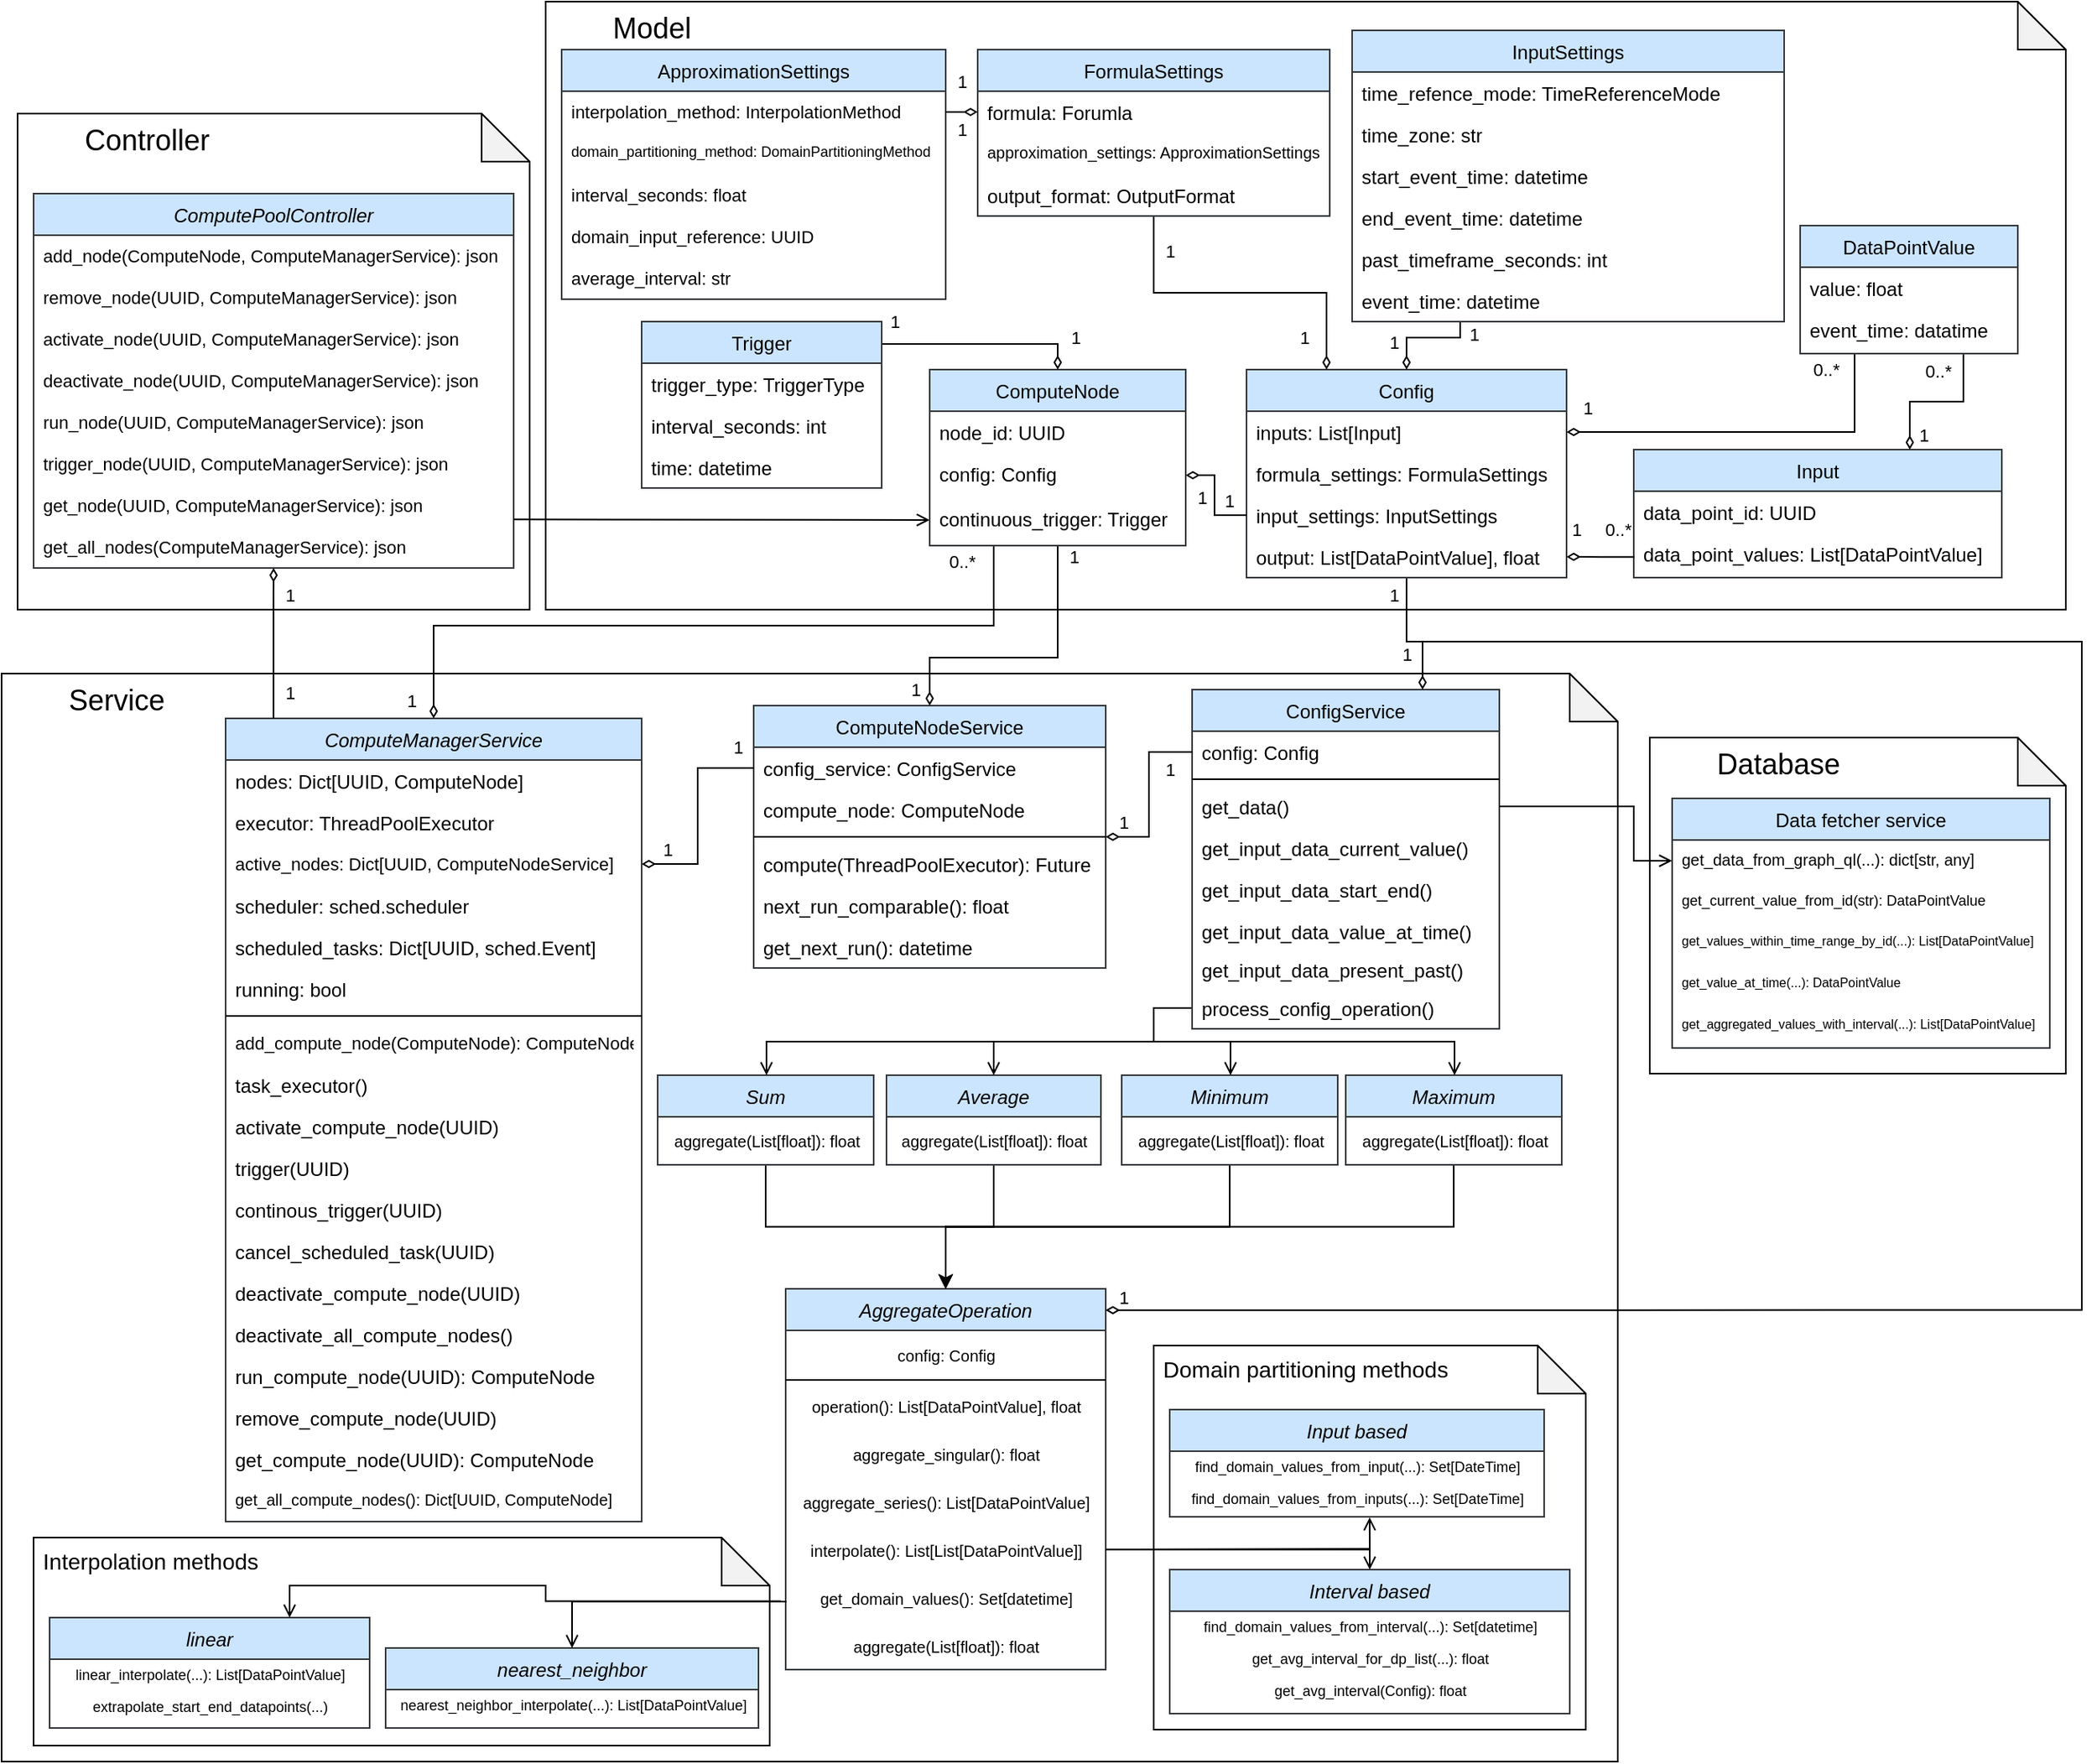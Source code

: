 <mxfile version="24.2.3" type="device">
  <diagram id="C5RBs43oDa-KdzZeNtuy" name="Page-1">
    <mxGraphModel dx="2927" dy="1177" grid="1" gridSize="10" guides="1" tooltips="1" connect="1" arrows="1" fold="1" page="1" pageScale="1" pageWidth="827" pageHeight="1169" math="0" shadow="0">
      <root>
        <mxCell id="WIyWlLk6GJQsqaUBKTNV-0" />
        <mxCell id="WIyWlLk6GJQsqaUBKTNV-1" parent="WIyWlLk6GJQsqaUBKTNV-0" />
        <mxCell id="jA7vhIhsQU3gE75cj8yv-198" value="&lt;font style=&quot;font-size: 18px;&quot;&gt;&lt;span style=&quot;white-space: pre;&quot;&gt;&#x9;&lt;/span&gt;Database&lt;/font&gt;" style="shape=note;whiteSpace=wrap;html=1;backgroundOutline=1;darkOpacity=0.05;align=left;verticalAlign=top;" vertex="1" parent="WIyWlLk6GJQsqaUBKTNV-1">
          <mxGeometry x="400" y="490" width="260" height="210" as="geometry" />
        </mxCell>
        <mxCell id="jA7vhIhsQU3gE75cj8yv-127" value="&lt;font style=&quot;font-size: 18px;&quot;&gt;&lt;span style=&quot;white-space: pre;&quot;&gt;&#x9;&lt;/span&gt;Controller&lt;/font&gt;" style="shape=note;whiteSpace=wrap;html=1;backgroundOutline=1;darkOpacity=0.05;align=left;verticalAlign=top;" vertex="1" parent="WIyWlLk6GJQsqaUBKTNV-1">
          <mxGeometry x="-620" y="100" width="320" height="310" as="geometry" />
        </mxCell>
        <mxCell id="jA7vhIhsQU3gE75cj8yv-125" value="&lt;font style=&quot;font-size: 18px;&quot;&gt;&lt;span style=&quot;white-space: pre;&quot;&gt;&#x9;&lt;/span&gt;Service&lt;/font&gt;" style="shape=note;whiteSpace=wrap;html=1;backgroundOutline=1;darkOpacity=0.05;align=left;verticalAlign=top;" vertex="1" parent="WIyWlLk6GJQsqaUBKTNV-1">
          <mxGeometry x="-630" y="450" width="1010" height="680" as="geometry" />
        </mxCell>
        <mxCell id="jA7vhIhsQU3gE75cj8yv-124" value="&lt;font style=&quot;font-size: 18px;&quot;&gt;&lt;span style=&quot;white-space: pre;&quot;&gt;&#x9;&lt;/span&gt;Model&lt;/font&gt;" style="shape=note;whiteSpace=wrap;html=1;backgroundOutline=1;darkOpacity=0.05;align=left;verticalAlign=top;" vertex="1" parent="WIyWlLk6GJQsqaUBKTNV-1">
          <mxGeometry x="-290" y="30" width="950" height="380" as="geometry" />
        </mxCell>
        <mxCell id="jA7vhIhsQU3gE75cj8yv-75" value="&lt;font style=&quot;font-size: 14px;&quot;&gt;&amp;nbsp;Interpolation methods&lt;/font&gt;" style="shape=note;whiteSpace=wrap;html=1;backgroundOutline=1;darkOpacity=0.05;align=left;horizontal=1;verticalAlign=top;" vertex="1" parent="WIyWlLk6GJQsqaUBKTNV-1">
          <mxGeometry x="-610" y="990" width="460" height="130" as="geometry" />
        </mxCell>
        <mxCell id="jA7vhIhsQU3gE75cj8yv-71" value="&lt;font style=&quot;font-size: 14px;&quot;&gt;&amp;nbsp;Domain partitioning methods&lt;/font&gt;" style="shape=note;whiteSpace=wrap;html=1;backgroundOutline=1;darkOpacity=0.05;align=left;horizontal=1;verticalAlign=top;" vertex="1" parent="WIyWlLk6GJQsqaUBKTNV-1">
          <mxGeometry x="90" y="870" width="270" height="240" as="geometry" />
        </mxCell>
        <mxCell id="zkfFHV4jXpPFQw0GAbJ--0" value="ComputeManagerService" style="swimlane;fontStyle=2;align=center;verticalAlign=top;childLayout=stackLayout;horizontal=1;startSize=26;horizontalStack=0;resizeParent=1;resizeLast=0;collapsible=1;marginBottom=0;rounded=0;shadow=0;strokeWidth=1;fillColor=#cce5ff;strokeColor=#36393d;" parent="WIyWlLk6GJQsqaUBKTNV-1" vertex="1">
          <mxGeometry x="-490" y="478" width="260" height="502" as="geometry">
            <mxRectangle x="230" y="140" width="160" height="26" as="alternateBounds" />
          </mxGeometry>
        </mxCell>
        <mxCell id="zkfFHV4jXpPFQw0GAbJ--1" value="nodes: Dict[UUID, ComputeNode]" style="text;align=left;verticalAlign=top;spacingLeft=4;spacingRight=4;overflow=hidden;rotatable=0;points=[[0,0.5],[1,0.5]];portConstraint=eastwest;" parent="zkfFHV4jXpPFQw0GAbJ--0" vertex="1">
          <mxGeometry y="26" width="260" height="26" as="geometry" />
        </mxCell>
        <mxCell id="zkfFHV4jXpPFQw0GAbJ--2" value="executor: ThreadPoolExecutor" style="text;align=left;verticalAlign=top;spacingLeft=4;spacingRight=4;overflow=hidden;rotatable=0;points=[[0,0.5],[1,0.5]];portConstraint=eastwest;rounded=0;shadow=0;html=0;" parent="zkfFHV4jXpPFQw0GAbJ--0" vertex="1">
          <mxGeometry y="52" width="260" height="26" as="geometry" />
        </mxCell>
        <mxCell id="zkfFHV4jXpPFQw0GAbJ--3" value="active_nodes: Dict[UUID, ComputeNodeService]&#xa;" style="text;align=left;verticalAlign=top;spacingLeft=4;spacingRight=4;overflow=hidden;rotatable=0;points=[[0,0.5],[1,0.5]];portConstraint=eastwest;rounded=0;shadow=0;html=0;fontSize=11;" parent="zkfFHV4jXpPFQw0GAbJ--0" vertex="1">
          <mxGeometry y="78" width="260" height="26" as="geometry" />
        </mxCell>
        <mxCell id="jA7vhIhsQU3gE75cj8yv-184" value="scheduler: sched.scheduler" style="text;align=left;verticalAlign=top;spacingLeft=4;spacingRight=4;overflow=hidden;rotatable=0;points=[[0,0.5],[1,0.5]];portConstraint=eastwest;rounded=0;shadow=0;html=0;" vertex="1" parent="zkfFHV4jXpPFQw0GAbJ--0">
          <mxGeometry y="104" width="260" height="26" as="geometry" />
        </mxCell>
        <mxCell id="jA7vhIhsQU3gE75cj8yv-185" value="scheduled_tasks: Dict[UUID, sched.Event]" style="text;align=left;verticalAlign=top;spacingLeft=4;spacingRight=4;overflow=hidden;rotatable=0;points=[[0,0.5],[1,0.5]];portConstraint=eastwest;rounded=0;shadow=0;html=0;" vertex="1" parent="zkfFHV4jXpPFQw0GAbJ--0">
          <mxGeometry y="130" width="260" height="26" as="geometry" />
        </mxCell>
        <mxCell id="jA7vhIhsQU3gE75cj8yv-186" value="running: bool" style="text;align=left;verticalAlign=top;spacingLeft=4;spacingRight=4;overflow=hidden;rotatable=0;points=[[0,0.5],[1,0.5]];portConstraint=eastwest;rounded=0;shadow=0;html=0;" vertex="1" parent="zkfFHV4jXpPFQw0GAbJ--0">
          <mxGeometry y="156" width="260" height="26" as="geometry" />
        </mxCell>
        <mxCell id="zkfFHV4jXpPFQw0GAbJ--4" value="" style="line;html=1;strokeWidth=1;align=left;verticalAlign=middle;spacingTop=-1;spacingLeft=3;spacingRight=3;rotatable=0;labelPosition=right;points=[];portConstraint=eastwest;" parent="zkfFHV4jXpPFQw0GAbJ--0" vertex="1">
          <mxGeometry y="182" width="260" height="8" as="geometry" />
        </mxCell>
        <mxCell id="zkfFHV4jXpPFQw0GAbJ--5" value="add_compute_node(ComputeNode): ComputeNode" style="text;align=left;verticalAlign=top;spacingLeft=4;spacingRight=4;overflow=hidden;rotatable=0;points=[[0,0.5],[1,0.5]];portConstraint=eastwest;fontSize=11;" parent="zkfFHV4jXpPFQw0GAbJ--0" vertex="1">
          <mxGeometry y="190" width="260" height="26" as="geometry" />
        </mxCell>
        <mxCell id="jA7vhIhsQU3gE75cj8yv-187" value="task_executor()" style="text;align=left;verticalAlign=top;spacingLeft=4;spacingRight=4;overflow=hidden;rotatable=0;points=[[0,0.5],[1,0.5]];portConstraint=eastwest;" vertex="1" parent="zkfFHV4jXpPFQw0GAbJ--0">
          <mxGeometry y="216" width="260" height="26" as="geometry" />
        </mxCell>
        <mxCell id="jA7vhIhsQU3gE75cj8yv-188" value="activate_compute_node(UUID)" style="text;align=left;verticalAlign=top;spacingLeft=4;spacingRight=4;overflow=hidden;rotatable=0;points=[[0,0.5],[1,0.5]];portConstraint=eastwest;" vertex="1" parent="zkfFHV4jXpPFQw0GAbJ--0">
          <mxGeometry y="242" width="260" height="26" as="geometry" />
        </mxCell>
        <mxCell id="jA7vhIhsQU3gE75cj8yv-189" value="trigger(UUID)" style="text;align=left;verticalAlign=top;spacingLeft=4;spacingRight=4;overflow=hidden;rotatable=0;points=[[0,0.5],[1,0.5]];portConstraint=eastwest;" vertex="1" parent="zkfFHV4jXpPFQw0GAbJ--0">
          <mxGeometry y="268" width="260" height="26" as="geometry" />
        </mxCell>
        <mxCell id="jA7vhIhsQU3gE75cj8yv-190" value="continous_trigger(UUID)" style="text;align=left;verticalAlign=top;spacingLeft=4;spacingRight=4;overflow=hidden;rotatable=0;points=[[0,0.5],[1,0.5]];portConstraint=eastwest;" vertex="1" parent="zkfFHV4jXpPFQw0GAbJ--0">
          <mxGeometry y="294" width="260" height="26" as="geometry" />
        </mxCell>
        <mxCell id="jA7vhIhsQU3gE75cj8yv-191" value="cancel_scheduled_task(UUID)" style="text;align=left;verticalAlign=top;spacingLeft=4;spacingRight=4;overflow=hidden;rotatable=0;points=[[0,0.5],[1,0.5]];portConstraint=eastwest;" vertex="1" parent="zkfFHV4jXpPFQw0GAbJ--0">
          <mxGeometry y="320" width="260" height="26" as="geometry" />
        </mxCell>
        <mxCell id="jA7vhIhsQU3gE75cj8yv-192" value="deactivate_compute_node(UUID)" style="text;align=left;verticalAlign=top;spacingLeft=4;spacingRight=4;overflow=hidden;rotatable=0;points=[[0,0.5],[1,0.5]];portConstraint=eastwest;" vertex="1" parent="zkfFHV4jXpPFQw0GAbJ--0">
          <mxGeometry y="346" width="260" height="26" as="geometry" />
        </mxCell>
        <mxCell id="jA7vhIhsQU3gE75cj8yv-193" value="deactivate_all_compute_nodes()" style="text;align=left;verticalAlign=top;spacingLeft=4;spacingRight=4;overflow=hidden;rotatable=0;points=[[0,0.5],[1,0.5]];portConstraint=eastwest;" vertex="1" parent="zkfFHV4jXpPFQw0GAbJ--0">
          <mxGeometry y="372" width="260" height="26" as="geometry" />
        </mxCell>
        <mxCell id="jA7vhIhsQU3gE75cj8yv-194" value="run_compute_node(UUID): ComputeNode" style="text;align=left;verticalAlign=top;spacingLeft=4;spacingRight=4;overflow=hidden;rotatable=0;points=[[0,0.5],[1,0.5]];portConstraint=eastwest;" vertex="1" parent="zkfFHV4jXpPFQw0GAbJ--0">
          <mxGeometry y="398" width="260" height="26" as="geometry" />
        </mxCell>
        <mxCell id="jA7vhIhsQU3gE75cj8yv-195" value="remove_compute_node(UUID)" style="text;align=left;verticalAlign=top;spacingLeft=4;spacingRight=4;overflow=hidden;rotatable=0;points=[[0,0.5],[1,0.5]];portConstraint=eastwest;" vertex="1" parent="zkfFHV4jXpPFQw0GAbJ--0">
          <mxGeometry y="424" width="260" height="26" as="geometry" />
        </mxCell>
        <mxCell id="jA7vhIhsQU3gE75cj8yv-196" value="get_compute_node(UUID): ComputeNode" style="text;align=left;verticalAlign=top;spacingLeft=4;spacingRight=4;overflow=hidden;rotatable=0;points=[[0,0.5],[1,0.5]];portConstraint=eastwest;" vertex="1" parent="zkfFHV4jXpPFQw0GAbJ--0">
          <mxGeometry y="450" width="260" height="26" as="geometry" />
        </mxCell>
        <mxCell id="jA7vhIhsQU3gE75cj8yv-197" value="get_all_compute_nodes(): Dict[UUID, ComputeNode]" style="text;align=left;verticalAlign=top;spacingLeft=4;spacingRight=4;overflow=hidden;rotatable=0;points=[[0,0.5],[1,0.5]];portConstraint=eastwest;fontSize=10;" vertex="1" parent="zkfFHV4jXpPFQw0GAbJ--0">
          <mxGeometry y="476" width="260" height="26" as="geometry" />
        </mxCell>
        <mxCell id="zkfFHV4jXpPFQw0GAbJ--6" value="ComputeNodeService" style="swimlane;fontStyle=0;align=center;verticalAlign=top;childLayout=stackLayout;horizontal=1;startSize=26;horizontalStack=0;resizeParent=1;resizeLast=0;collapsible=1;marginBottom=0;rounded=0;shadow=0;strokeWidth=1;fillColor=#cce5ff;strokeColor=#36393d;" parent="WIyWlLk6GJQsqaUBKTNV-1" vertex="1">
          <mxGeometry x="-160" y="470" width="220" height="164" as="geometry">
            <mxRectangle x="130" y="380" width="160" height="26" as="alternateBounds" />
          </mxGeometry>
        </mxCell>
        <mxCell id="zkfFHV4jXpPFQw0GAbJ--7" value="config_service: ConfigService" style="text;align=left;verticalAlign=top;spacingLeft=4;spacingRight=4;overflow=hidden;rotatable=0;points=[[0,0.5],[1,0.5]];portConstraint=eastwest;" parent="zkfFHV4jXpPFQw0GAbJ--6" vertex="1">
          <mxGeometry y="26" width="220" height="26" as="geometry" />
        </mxCell>
        <mxCell id="jA7vhIhsQU3gE75cj8yv-199" value="compute_node: ComputeNode" style="text;align=left;verticalAlign=top;spacingLeft=4;spacingRight=4;overflow=hidden;rotatable=0;points=[[0,0.5],[1,0.5]];portConstraint=eastwest;" vertex="1" parent="zkfFHV4jXpPFQw0GAbJ--6">
          <mxGeometry y="52" width="220" height="26" as="geometry" />
        </mxCell>
        <mxCell id="zkfFHV4jXpPFQw0GAbJ--9" value="" style="line;html=1;strokeWidth=1;align=left;verticalAlign=middle;spacingTop=-1;spacingLeft=3;spacingRight=3;rotatable=0;labelPosition=right;points=[];portConstraint=eastwest;" parent="zkfFHV4jXpPFQw0GAbJ--6" vertex="1">
          <mxGeometry y="78" width="220" height="8" as="geometry" />
        </mxCell>
        <mxCell id="jA7vhIhsQU3gE75cj8yv-200" value="compute(ThreadPoolExecutor): Future" style="text;align=left;verticalAlign=top;spacingLeft=4;spacingRight=4;overflow=hidden;rotatable=0;points=[[0,0.5],[1,0.5]];portConstraint=eastwest;" vertex="1" parent="zkfFHV4jXpPFQw0GAbJ--6">
          <mxGeometry y="86" width="220" height="26" as="geometry" />
        </mxCell>
        <mxCell id="jA7vhIhsQU3gE75cj8yv-201" value="next_run_comparable(): float&#xa;" style="text;align=left;verticalAlign=top;spacingLeft=4;spacingRight=4;overflow=hidden;rotatable=0;points=[[0,0.5],[1,0.5]];portConstraint=eastwest;" vertex="1" parent="zkfFHV4jXpPFQw0GAbJ--6">
          <mxGeometry y="112" width="220" height="26" as="geometry" />
        </mxCell>
        <mxCell id="jA7vhIhsQU3gE75cj8yv-203" value="get_next_run(): datetime" style="text;align=left;verticalAlign=top;spacingLeft=4;spacingRight=4;overflow=hidden;rotatable=0;points=[[0,0.5],[1,0.5]];portConstraint=eastwest;" vertex="1" parent="zkfFHV4jXpPFQw0GAbJ--6">
          <mxGeometry y="138" width="220" height="26" as="geometry" />
        </mxCell>
        <mxCell id="jA7vhIhsQU3gE75cj8yv-1" value="ComputePoolController" style="swimlane;fontStyle=2;align=center;verticalAlign=top;childLayout=stackLayout;horizontal=1;startSize=26;horizontalStack=0;resizeParent=1;resizeLast=0;collapsible=1;marginBottom=0;rounded=0;shadow=0;strokeWidth=1;fillColor=#cce5ff;strokeColor=#36393d;" vertex="1" parent="WIyWlLk6GJQsqaUBKTNV-1">
          <mxGeometry x="-610" y="150" width="300" height="234" as="geometry">
            <mxRectangle x="230" y="140" width="160" height="26" as="alternateBounds" />
          </mxGeometry>
        </mxCell>
        <mxCell id="jA7vhIhsQU3gE75cj8yv-238" value="add_node(ComputeNode, ComputeManagerService): json" style="text;align=left;verticalAlign=top;spacingLeft=4;spacingRight=4;overflow=hidden;rotatable=0;points=[[0,0.5],[1,0.5]];portConstraint=eastwest;fontSize=11;" vertex="1" parent="jA7vhIhsQU3gE75cj8yv-1">
          <mxGeometry y="26" width="300" height="26" as="geometry" />
        </mxCell>
        <mxCell id="jA7vhIhsQU3gE75cj8yv-239" value="remove_node(UUID, ComputeManagerService): json" style="text;align=left;verticalAlign=top;spacingLeft=4;spacingRight=4;overflow=hidden;rotatable=0;points=[[0,0.5],[1,0.5]];portConstraint=eastwest;fontSize=11;" vertex="1" parent="jA7vhIhsQU3gE75cj8yv-1">
          <mxGeometry y="52" width="300" height="26" as="geometry" />
        </mxCell>
        <mxCell id="jA7vhIhsQU3gE75cj8yv-240" value="activate_node(UUID, ComputeManagerService): json" style="text;align=left;verticalAlign=top;spacingLeft=4;spacingRight=4;overflow=hidden;rotatable=0;points=[[0,0.5],[1,0.5]];portConstraint=eastwest;fontSize=11;" vertex="1" parent="jA7vhIhsQU3gE75cj8yv-1">
          <mxGeometry y="78" width="300" height="26" as="geometry" />
        </mxCell>
        <mxCell id="jA7vhIhsQU3gE75cj8yv-241" value="deactivate_node(UUID, ComputeManagerService): json" style="text;align=left;verticalAlign=top;spacingLeft=4;spacingRight=4;overflow=hidden;rotatable=0;points=[[0,0.5],[1,0.5]];portConstraint=eastwest;fontSize=11;" vertex="1" parent="jA7vhIhsQU3gE75cj8yv-1">
          <mxGeometry y="104" width="300" height="26" as="geometry" />
        </mxCell>
        <mxCell id="jA7vhIhsQU3gE75cj8yv-242" value="run_node(UUID, ComputeManagerService): json" style="text;align=left;verticalAlign=top;spacingLeft=4;spacingRight=4;overflow=hidden;rotatable=0;points=[[0,0.5],[1,0.5]];portConstraint=eastwest;fontSize=11;" vertex="1" parent="jA7vhIhsQU3gE75cj8yv-1">
          <mxGeometry y="130" width="300" height="26" as="geometry" />
        </mxCell>
        <mxCell id="jA7vhIhsQU3gE75cj8yv-243" value="trigger_node(UUID, ComputeManagerService): json" style="text;align=left;verticalAlign=top;spacingLeft=4;spacingRight=4;overflow=hidden;rotatable=0;points=[[0,0.5],[1,0.5]];portConstraint=eastwest;fontSize=11;" vertex="1" parent="jA7vhIhsQU3gE75cj8yv-1">
          <mxGeometry y="156" width="300" height="26" as="geometry" />
        </mxCell>
        <mxCell id="jA7vhIhsQU3gE75cj8yv-244" value="get_node(UUID, ComputeManagerService): json" style="text;align=left;verticalAlign=top;spacingLeft=4;spacingRight=4;overflow=hidden;rotatable=0;points=[[0,0.5],[1,0.5]];portConstraint=eastwest;fontSize=11;" vertex="1" parent="jA7vhIhsQU3gE75cj8yv-1">
          <mxGeometry y="182" width="300" height="26" as="geometry" />
        </mxCell>
        <mxCell id="jA7vhIhsQU3gE75cj8yv-245" value="get_all_nodes(ComputeManagerService): json" style="text;align=left;verticalAlign=top;spacingLeft=4;spacingRight=4;overflow=hidden;rotatable=0;points=[[0,0.5],[1,0.5]];portConstraint=eastwest;fontSize=11;" vertex="1" parent="jA7vhIhsQU3gE75cj8yv-1">
          <mxGeometry y="208" width="300" height="26" as="geometry" />
        </mxCell>
        <mxCell id="jA7vhIhsQU3gE75cj8yv-11" value="AggregateOperation" style="swimlane;fontStyle=2;align=center;verticalAlign=top;childLayout=stackLayout;horizontal=1;startSize=26;horizontalStack=0;resizeParent=1;resizeLast=0;collapsible=1;marginBottom=0;rounded=0;shadow=0;strokeWidth=1;fillColor=#cce5ff;strokeColor=#36393d;" vertex="1" parent="WIyWlLk6GJQsqaUBKTNV-1">
          <mxGeometry x="-140" y="834.5" width="200" height="238" as="geometry">
            <mxRectangle x="230" y="140" width="160" height="26" as="alternateBounds" />
          </mxGeometry>
        </mxCell>
        <mxCell id="jA7vhIhsQU3gE75cj8yv-213" value="config: Config" style="text;html=1;align=center;verticalAlign=middle;resizable=0;points=[];autosize=1;strokeColor=none;fillColor=none;fontSize=10;" vertex="1" parent="jA7vhIhsQU3gE75cj8yv-11">
          <mxGeometry y="26" width="200" height="30" as="geometry" />
        </mxCell>
        <mxCell id="jA7vhIhsQU3gE75cj8yv-12" value="" style="line;html=1;strokeWidth=1;align=left;verticalAlign=middle;spacingTop=-1;spacingLeft=3;spacingRight=3;rotatable=0;labelPosition=right;points=[];portConstraint=eastwest;" vertex="1" parent="jA7vhIhsQU3gE75cj8yv-11">
          <mxGeometry y="56" width="200" height="2" as="geometry" />
        </mxCell>
        <mxCell id="jA7vhIhsQU3gE75cj8yv-214" value="operation(): List[DataPointValue], float" style="text;html=1;align=center;verticalAlign=middle;resizable=0;points=[];autosize=1;strokeColor=none;fillColor=none;fontSize=10;" vertex="1" parent="jA7vhIhsQU3gE75cj8yv-11">
          <mxGeometry y="58" width="200" height="30" as="geometry" />
        </mxCell>
        <mxCell id="jA7vhIhsQU3gE75cj8yv-215" value="aggregate_singular(): float" style="text;html=1;align=center;verticalAlign=middle;resizable=0;points=[];autosize=1;strokeColor=none;fillColor=none;fontSize=10;" vertex="1" parent="jA7vhIhsQU3gE75cj8yv-11">
          <mxGeometry y="88" width="200" height="30" as="geometry" />
        </mxCell>
        <mxCell id="jA7vhIhsQU3gE75cj8yv-216" value="aggregate_series(): List[DataPointValue]" style="text;html=1;align=center;verticalAlign=middle;resizable=0;points=[];autosize=1;strokeColor=none;fillColor=none;fontSize=10;" vertex="1" parent="jA7vhIhsQU3gE75cj8yv-11">
          <mxGeometry y="118" width="200" height="30" as="geometry" />
        </mxCell>
        <mxCell id="jA7vhIhsQU3gE75cj8yv-219" value="interpolate(): List[List[DataPointValue]]" style="text;html=1;align=center;verticalAlign=middle;resizable=0;points=[];autosize=1;strokeColor=none;fillColor=none;fontSize=10;" vertex="1" parent="jA7vhIhsQU3gE75cj8yv-11">
          <mxGeometry y="148" width="200" height="30" as="geometry" />
        </mxCell>
        <mxCell id="jA7vhIhsQU3gE75cj8yv-218" value="get_domain_values(): Set[datetime]" style="text;html=1;align=center;verticalAlign=middle;resizable=0;points=[];autosize=1;strokeColor=none;fillColor=none;fontSize=10;" vertex="1" parent="jA7vhIhsQU3gE75cj8yv-11">
          <mxGeometry y="178" width="200" height="30" as="geometry" />
        </mxCell>
        <mxCell id="jA7vhIhsQU3gE75cj8yv-217" value="aggregate(List[float]): float" style="text;html=1;align=center;verticalAlign=middle;resizable=0;points=[];autosize=1;strokeColor=none;fillColor=none;fontSize=10;" vertex="1" parent="jA7vhIhsQU3gE75cj8yv-11">
          <mxGeometry y="208" width="200" height="30" as="geometry" />
        </mxCell>
        <mxCell id="jA7vhIhsQU3gE75cj8yv-47" style="edgeStyle=orthogonalEdgeStyle;rounded=0;orthogonalLoop=1;jettySize=auto;html=1;exitX=0.5;exitY=1;exitDx=0;exitDy=0;entryX=0.5;entryY=0;entryDx=0;entryDy=0;" edge="1" parent="WIyWlLk6GJQsqaUBKTNV-1" source="jA7vhIhsQU3gE75cj8yv-15" target="jA7vhIhsQU3gE75cj8yv-11">
          <mxGeometry relative="1" as="geometry" />
        </mxCell>
        <mxCell id="jA7vhIhsQU3gE75cj8yv-15" value="Sum" style="swimlane;fontStyle=2;align=center;verticalAlign=top;childLayout=stackLayout;horizontal=1;startSize=26;horizontalStack=0;resizeParent=1;resizeLast=0;collapsible=1;marginBottom=0;rounded=0;shadow=0;strokeWidth=1;fillColor=#cce5ff;strokeColor=#36393d;" vertex="1" parent="WIyWlLk6GJQsqaUBKTNV-1">
          <mxGeometry x="-220" y="701" width="135" height="56" as="geometry">
            <mxRectangle x="230" y="140" width="160" height="26" as="alternateBounds" />
          </mxGeometry>
        </mxCell>
        <mxCell id="jA7vhIhsQU3gE75cj8yv-21" value="aggregate(List[float]): float" style="text;html=1;align=center;verticalAlign=middle;resizable=0;points=[];autosize=1;strokeColor=none;fillColor=none;fontSize=10;" vertex="1" parent="jA7vhIhsQU3gE75cj8yv-15">
          <mxGeometry y="26" width="135" height="30" as="geometry" />
        </mxCell>
        <mxCell id="jA7vhIhsQU3gE75cj8yv-46" style="edgeStyle=orthogonalEdgeStyle;rounded=0;orthogonalLoop=1;jettySize=auto;html=1;exitX=0.5;exitY=1;exitDx=0;exitDy=0;entryX=0.5;entryY=0;entryDx=0;entryDy=0;" edge="1" parent="WIyWlLk6GJQsqaUBKTNV-1" source="jA7vhIhsQU3gE75cj8yv-22" target="jA7vhIhsQU3gE75cj8yv-11">
          <mxGeometry relative="1" as="geometry" />
        </mxCell>
        <mxCell id="jA7vhIhsQU3gE75cj8yv-22" value="Average" style="swimlane;fontStyle=2;align=center;verticalAlign=top;childLayout=stackLayout;horizontal=1;startSize=26;horizontalStack=0;resizeParent=1;resizeLast=0;collapsible=1;marginBottom=0;rounded=0;shadow=0;strokeWidth=1;fillColor=#cce5ff;strokeColor=#36393d;" vertex="1" parent="WIyWlLk6GJQsqaUBKTNV-1">
          <mxGeometry x="-77" y="701" width="134" height="56" as="geometry">
            <mxRectangle x="230" y="140" width="160" height="26" as="alternateBounds" />
          </mxGeometry>
        </mxCell>
        <mxCell id="jA7vhIhsQU3gE75cj8yv-23" value="aggregate(List[float]): float" style="text;html=1;align=center;verticalAlign=middle;resizable=0;points=[];autosize=1;strokeColor=none;fillColor=none;fontSize=10;" vertex="1" parent="jA7vhIhsQU3gE75cj8yv-22">
          <mxGeometry y="26" width="134" height="30" as="geometry" />
        </mxCell>
        <mxCell id="jA7vhIhsQU3gE75cj8yv-45" style="edgeStyle=orthogonalEdgeStyle;rounded=0;orthogonalLoop=1;jettySize=auto;html=1;exitX=0.5;exitY=1;exitDx=0;exitDy=0;entryX=0.5;entryY=0;entryDx=0;entryDy=0;" edge="1" parent="WIyWlLk6GJQsqaUBKTNV-1" source="jA7vhIhsQU3gE75cj8yv-24" target="jA7vhIhsQU3gE75cj8yv-11">
          <mxGeometry relative="1" as="geometry" />
        </mxCell>
        <mxCell id="jA7vhIhsQU3gE75cj8yv-24" value="Minimum" style="swimlane;fontStyle=2;align=center;verticalAlign=top;childLayout=stackLayout;horizontal=1;startSize=26;horizontalStack=0;resizeParent=1;resizeLast=0;collapsible=1;marginBottom=0;rounded=0;shadow=0;strokeWidth=1;fillColor=#cce5ff;strokeColor=#36393d;" vertex="1" parent="WIyWlLk6GJQsqaUBKTNV-1">
          <mxGeometry x="70" y="701" width="135" height="56" as="geometry">
            <mxRectangle x="230" y="140" width="160" height="26" as="alternateBounds" />
          </mxGeometry>
        </mxCell>
        <mxCell id="jA7vhIhsQU3gE75cj8yv-25" value="aggregate(List[float]): float" style="text;html=1;align=center;verticalAlign=middle;resizable=0;points=[];autosize=1;strokeColor=none;fillColor=none;fontSize=10;" vertex="1" parent="jA7vhIhsQU3gE75cj8yv-24">
          <mxGeometry y="26" width="135" height="30" as="geometry" />
        </mxCell>
        <mxCell id="jA7vhIhsQU3gE75cj8yv-44" style="edgeStyle=orthogonalEdgeStyle;rounded=0;orthogonalLoop=1;jettySize=auto;html=1;exitX=0.5;exitY=1;exitDx=0;exitDy=0;entryX=0.5;entryY=0;entryDx=0;entryDy=0;" edge="1" parent="WIyWlLk6GJQsqaUBKTNV-1" source="jA7vhIhsQU3gE75cj8yv-28" target="jA7vhIhsQU3gE75cj8yv-11">
          <mxGeometry relative="1" as="geometry" />
        </mxCell>
        <mxCell id="jA7vhIhsQU3gE75cj8yv-28" value="Maximum" style="swimlane;fontStyle=2;align=center;verticalAlign=top;childLayout=stackLayout;horizontal=1;startSize=26;horizontalStack=0;resizeParent=1;resizeLast=0;collapsible=1;marginBottom=0;rounded=0;shadow=0;strokeWidth=1;fillColor=#cce5ff;strokeColor=#36393d;" vertex="1" parent="WIyWlLk6GJQsqaUBKTNV-1">
          <mxGeometry x="210" y="701" width="135" height="56" as="geometry">
            <mxRectangle x="230" y="140" width="160" height="26" as="alternateBounds" />
          </mxGeometry>
        </mxCell>
        <mxCell id="jA7vhIhsQU3gE75cj8yv-29" value="aggregate(List[float]): float" style="text;html=1;align=center;verticalAlign=middle;resizable=0;points=[];autosize=1;strokeColor=none;fillColor=none;fontSize=10;" vertex="1" parent="jA7vhIhsQU3gE75cj8yv-28">
          <mxGeometry y="26" width="135" height="30" as="geometry" />
        </mxCell>
        <mxCell id="jA7vhIhsQU3gE75cj8yv-48" style="edgeStyle=orthogonalEdgeStyle;rounded=0;orthogonalLoop=1;jettySize=auto;html=1;exitX=0;exitY=0.5;exitDx=0;exitDy=0;entryX=0.5;entryY=0;entryDx=0;entryDy=0;endArrow=open;endFill=0;" edge="1" parent="WIyWlLk6GJQsqaUBKTNV-1" source="jA7vhIhsQU3gE75cj8yv-204" target="jA7vhIhsQU3gE75cj8yv-15">
          <mxGeometry relative="1" as="geometry">
            <Array as="points">
              <mxPoint x="90" y="659" />
              <mxPoint x="90" y="680" />
              <mxPoint x="-152" y="680" />
              <mxPoint x="-152" y="701" />
            </Array>
          </mxGeometry>
        </mxCell>
        <mxCell id="jA7vhIhsQU3gE75cj8yv-49" style="edgeStyle=orthogonalEdgeStyle;rounded=0;orthogonalLoop=1;jettySize=auto;html=1;exitX=0;exitY=0.5;exitDx=0;exitDy=0;entryX=0.5;entryY=0;entryDx=0;entryDy=0;endArrow=open;endFill=0;" edge="1" parent="WIyWlLk6GJQsqaUBKTNV-1" source="jA7vhIhsQU3gE75cj8yv-204" target="jA7vhIhsQU3gE75cj8yv-22">
          <mxGeometry relative="1" as="geometry">
            <Array as="points">
              <mxPoint x="90" y="659" />
              <mxPoint x="90" y="680" />
              <mxPoint x="-10" y="680" />
            </Array>
          </mxGeometry>
        </mxCell>
        <mxCell id="jA7vhIhsQU3gE75cj8yv-50" style="edgeStyle=orthogonalEdgeStyle;rounded=0;orthogonalLoop=1;jettySize=auto;html=1;exitX=0;exitY=0.5;exitDx=0;exitDy=0;entryX=0.5;entryY=0;entryDx=0;entryDy=0;endArrow=open;endFill=0;" edge="1" parent="WIyWlLk6GJQsqaUBKTNV-1" source="jA7vhIhsQU3gE75cj8yv-204" target="jA7vhIhsQU3gE75cj8yv-24">
          <mxGeometry relative="1" as="geometry">
            <Array as="points">
              <mxPoint x="90" y="659" />
              <mxPoint x="90" y="680" />
              <mxPoint x="138" y="680" />
              <mxPoint x="138" y="701" />
            </Array>
          </mxGeometry>
        </mxCell>
        <mxCell id="jA7vhIhsQU3gE75cj8yv-51" style="edgeStyle=orthogonalEdgeStyle;rounded=0;orthogonalLoop=1;jettySize=auto;html=1;exitX=0;exitY=0.5;exitDx=0;exitDy=0;entryX=0.5;entryY=0;entryDx=0;entryDy=0;endArrow=open;endFill=0;" edge="1" parent="WIyWlLk6GJQsqaUBKTNV-1" source="jA7vhIhsQU3gE75cj8yv-204" target="jA7vhIhsQU3gE75cj8yv-28">
          <mxGeometry relative="1" as="geometry">
            <Array as="points">
              <mxPoint x="90" y="659" />
              <mxPoint x="90" y="680" />
              <mxPoint x="278" y="680" />
              <mxPoint x="278" y="701" />
            </Array>
          </mxGeometry>
        </mxCell>
        <mxCell id="jA7vhIhsQU3gE75cj8yv-37" value="ConfigService" style="swimlane;fontStyle=0;align=center;verticalAlign=top;childLayout=stackLayout;horizontal=1;startSize=26;horizontalStack=0;resizeParent=1;resizeLast=0;collapsible=1;marginBottom=0;rounded=0;shadow=0;strokeWidth=1;fillColor=#cce5ff;strokeColor=#36393d;" vertex="1" parent="WIyWlLk6GJQsqaUBKTNV-1">
          <mxGeometry x="114" y="460" width="192" height="212" as="geometry">
            <mxRectangle x="130" y="380" width="160" height="26" as="alternateBounds" />
          </mxGeometry>
        </mxCell>
        <mxCell id="jA7vhIhsQU3gE75cj8yv-38" value="config: Config" style="text;align=left;verticalAlign=top;spacingLeft=4;spacingRight=4;overflow=hidden;rotatable=0;points=[[0,0.5],[1,0.5]];portConstraint=eastwest;" vertex="1" parent="jA7vhIhsQU3gE75cj8yv-37">
          <mxGeometry y="26" width="192" height="26" as="geometry" />
        </mxCell>
        <mxCell id="jA7vhIhsQU3gE75cj8yv-39" value="" style="line;html=1;strokeWidth=1;align=left;verticalAlign=middle;spacingTop=-1;spacingLeft=3;spacingRight=3;rotatable=0;labelPosition=right;points=[];portConstraint=eastwest;" vertex="1" parent="jA7vhIhsQU3gE75cj8yv-37">
          <mxGeometry y="52" width="192" height="8" as="geometry" />
        </mxCell>
        <mxCell id="jA7vhIhsQU3gE75cj8yv-205" value="get_data()" style="text;align=left;verticalAlign=top;spacingLeft=4;spacingRight=4;overflow=hidden;rotatable=0;points=[[0,0.5],[1,0.5]];portConstraint=eastwest;" vertex="1" parent="jA7vhIhsQU3gE75cj8yv-37">
          <mxGeometry y="60" width="192" height="26" as="geometry" />
        </mxCell>
        <mxCell id="jA7vhIhsQU3gE75cj8yv-206" value="get_input_data_current_value()" style="text;align=left;verticalAlign=top;spacingLeft=4;spacingRight=4;overflow=hidden;rotatable=0;points=[[0,0.5],[1,0.5]];portConstraint=eastwest;" vertex="1" parent="jA7vhIhsQU3gE75cj8yv-37">
          <mxGeometry y="86" width="192" height="26" as="geometry" />
        </mxCell>
        <mxCell id="jA7vhIhsQU3gE75cj8yv-207" value="get_input_data_start_end()" style="text;align=left;verticalAlign=top;spacingLeft=4;spacingRight=4;overflow=hidden;rotatable=0;points=[[0,0.5],[1,0.5]];portConstraint=eastwest;" vertex="1" parent="jA7vhIhsQU3gE75cj8yv-37">
          <mxGeometry y="112" width="192" height="26" as="geometry" />
        </mxCell>
        <mxCell id="jA7vhIhsQU3gE75cj8yv-208" value="get_input_data_value_at_time()" style="text;align=left;verticalAlign=top;spacingLeft=4;spacingRight=4;overflow=hidden;rotatable=0;points=[[0,0.5],[1,0.5]];portConstraint=eastwest;" vertex="1" parent="jA7vhIhsQU3gE75cj8yv-37">
          <mxGeometry y="138" width="192" height="24" as="geometry" />
        </mxCell>
        <mxCell id="jA7vhIhsQU3gE75cj8yv-209" value="get_input_data_present_past()" style="text;align=left;verticalAlign=top;spacingLeft=4;spacingRight=4;overflow=hidden;rotatable=0;points=[[0,0.5],[1,0.5]];portConstraint=eastwest;" vertex="1" parent="jA7vhIhsQU3gE75cj8yv-37">
          <mxGeometry y="162" width="192" height="24" as="geometry" />
        </mxCell>
        <mxCell id="jA7vhIhsQU3gE75cj8yv-204" value="process_config_operation()" style="text;align=left;verticalAlign=top;spacingLeft=4;spacingRight=4;overflow=hidden;rotatable=0;points=[[0,0.5],[1,0.5]];portConstraint=eastwest;" vertex="1" parent="jA7vhIhsQU3gE75cj8yv-37">
          <mxGeometry y="186" width="192" height="26" as="geometry" />
        </mxCell>
        <mxCell id="jA7vhIhsQU3gE75cj8yv-40" value="Data fetcher service" style="swimlane;fontStyle=0;align=center;verticalAlign=top;childLayout=stackLayout;horizontal=1;startSize=26;horizontalStack=0;resizeParent=1;resizeLast=0;collapsible=1;marginBottom=0;rounded=0;shadow=0;strokeWidth=1;fillColor=#cce5ff;strokeColor=#36393d;" vertex="1" parent="WIyWlLk6GJQsqaUBKTNV-1">
          <mxGeometry x="414" y="528" width="236" height="156" as="geometry">
            <mxRectangle x="130" y="380" width="160" height="26" as="alternateBounds" />
          </mxGeometry>
        </mxCell>
        <mxCell id="jA7vhIhsQU3gE75cj8yv-41" value="get_data_from_graph_ql(...): dict[str, any]" style="text;align=left;verticalAlign=top;spacingLeft=4;spacingRight=4;overflow=hidden;rotatable=0;points=[[0,0.5],[1,0.5]];portConstraint=eastwest;fontSize=10;" vertex="1" parent="jA7vhIhsQU3gE75cj8yv-40">
          <mxGeometry y="26" width="236" height="26" as="geometry" />
        </mxCell>
        <mxCell id="jA7vhIhsQU3gE75cj8yv-234" value="get_current_value_from_id(str): DataPointValue" style="text;align=left;verticalAlign=top;spacingLeft=4;spacingRight=4;overflow=hidden;rotatable=0;points=[[0,0.5],[1,0.5]];portConstraint=eastwest;fontSize=9;" vertex="1" parent="jA7vhIhsQU3gE75cj8yv-40">
          <mxGeometry y="52" width="236" height="26" as="geometry" />
        </mxCell>
        <mxCell id="jA7vhIhsQU3gE75cj8yv-235" value="get_values_within_time_range_by_id(...): List[DataPointValue]" style="text;align=left;verticalAlign=top;spacingLeft=4;spacingRight=4;overflow=hidden;rotatable=0;points=[[0,0.5],[1,0.5]];portConstraint=eastwest;fontSize=8;" vertex="1" parent="jA7vhIhsQU3gE75cj8yv-40">
          <mxGeometry y="78" width="236" height="26" as="geometry" />
        </mxCell>
        <mxCell id="jA7vhIhsQU3gE75cj8yv-236" value="get_value_at_time(...): DataPointValue" style="text;align=left;verticalAlign=top;spacingLeft=4;spacingRight=4;overflow=hidden;rotatable=0;points=[[0,0.5],[1,0.5]];portConstraint=eastwest;fontSize=8;" vertex="1" parent="jA7vhIhsQU3gE75cj8yv-40">
          <mxGeometry y="104" width="236" height="26" as="geometry" />
        </mxCell>
        <mxCell id="jA7vhIhsQU3gE75cj8yv-237" value="get_aggregated_values_with_interval(...): List[DataPointValue]" style="text;align=left;verticalAlign=top;spacingLeft=4;spacingRight=4;overflow=hidden;rotatable=0;points=[[0,0.5],[1,0.5]];portConstraint=eastwest;fontSize=8;" vertex="1" parent="jA7vhIhsQU3gE75cj8yv-40">
          <mxGeometry y="130" width="236" height="26" as="geometry" />
        </mxCell>
        <mxCell id="jA7vhIhsQU3gE75cj8yv-55" style="edgeStyle=orthogonalEdgeStyle;rounded=0;orthogonalLoop=1;jettySize=auto;html=1;exitX=0;exitY=0.5;exitDx=0;exitDy=0;entryX=1;entryY=0.5;entryDx=0;entryDy=0;endArrow=diamondThin;endFill=0;" edge="1" parent="WIyWlLk6GJQsqaUBKTNV-1" source="jA7vhIhsQU3gE75cj8yv-38" target="zkfFHV4jXpPFQw0GAbJ--6">
          <mxGeometry relative="1" as="geometry" />
        </mxCell>
        <mxCell id="jA7vhIhsQU3gE75cj8yv-264" value="1" style="edgeLabel;html=1;align=center;verticalAlign=middle;resizable=0;points=[];" vertex="1" connectable="0" parent="jA7vhIhsQU3gE75cj8yv-55">
          <mxGeometry x="0.614" y="1" relative="1" as="geometry">
            <mxPoint x="-10" y="-10" as="offset" />
          </mxGeometry>
        </mxCell>
        <mxCell id="jA7vhIhsQU3gE75cj8yv-265" value="1" style="edgeLabel;html=1;align=center;verticalAlign=middle;resizable=0;points=[];" vertex="1" connectable="0" parent="jA7vhIhsQU3gE75cj8yv-55">
          <mxGeometry x="-0.607" y="-2" relative="1" as="geometry">
            <mxPoint x="7" y="13" as="offset" />
          </mxGeometry>
        </mxCell>
        <mxCell id="jA7vhIhsQU3gE75cj8yv-57" style="edgeStyle=orthogonalEdgeStyle;rounded=0;orthogonalLoop=1;jettySize=auto;html=1;exitX=1;exitY=0.5;exitDx=0;exitDy=0;entryX=0;entryY=0.5;entryDx=0;entryDy=0;endArrow=open;endFill=0;" edge="1" parent="WIyWlLk6GJQsqaUBKTNV-1" source="jA7vhIhsQU3gE75cj8yv-205" target="jA7vhIhsQU3gE75cj8yv-41">
          <mxGeometry relative="1" as="geometry">
            <Array as="points">
              <mxPoint x="390" y="533" />
              <mxPoint x="390" y="567" />
            </Array>
          </mxGeometry>
        </mxCell>
        <mxCell id="jA7vhIhsQU3gE75cj8yv-58" style="edgeStyle=orthogonalEdgeStyle;rounded=0;orthogonalLoop=1;jettySize=auto;html=1;exitX=0;exitY=0.5;exitDx=0;exitDy=0;entryX=1;entryY=0.5;entryDx=0;entryDy=0;endArrow=diamondThin;endFill=0;" edge="1" parent="WIyWlLk6GJQsqaUBKTNV-1" source="zkfFHV4jXpPFQw0GAbJ--7" target="zkfFHV4jXpPFQw0GAbJ--3">
          <mxGeometry relative="1" as="geometry" />
        </mxCell>
        <mxCell id="jA7vhIhsQU3gE75cj8yv-266" value="1" style="edgeLabel;html=1;align=center;verticalAlign=middle;resizable=0;points=[];" vertex="1" connectable="0" parent="jA7vhIhsQU3gE75cj8yv-58">
          <mxGeometry x="-0.672" y="1" relative="1" as="geometry">
            <mxPoint x="11" y="-14" as="offset" />
          </mxGeometry>
        </mxCell>
        <mxCell id="jA7vhIhsQU3gE75cj8yv-267" value="1" style="edgeLabel;html=1;align=center;verticalAlign=middle;resizable=0;points=[];" vertex="1" connectable="0" parent="jA7vhIhsQU3gE75cj8yv-58">
          <mxGeometry x="0.763" y="-2" relative="1" as="geometry">
            <mxPoint y="-7" as="offset" />
          </mxGeometry>
        </mxCell>
        <mxCell id="jA7vhIhsQU3gE75cj8yv-87" style="edgeStyle=orthogonalEdgeStyle;rounded=0;orthogonalLoop=1;jettySize=auto;html=1;entryX=0.5;entryY=0;entryDx=0;entryDy=0;endArrow=diamondThin;endFill=0;exitX=0.25;exitY=1;exitDx=0;exitDy=0;" edge="1" parent="WIyWlLk6GJQsqaUBKTNV-1" source="jA7vhIhsQU3gE75cj8yv-61" target="zkfFHV4jXpPFQw0GAbJ--0">
          <mxGeometry relative="1" as="geometry">
            <Array as="points">
              <mxPoint x="-10" y="420" />
              <mxPoint x="-360" y="420" />
            </Array>
          </mxGeometry>
        </mxCell>
        <mxCell id="jA7vhIhsQU3gE75cj8yv-257" value="1" style="edgeLabel;html=1;align=center;verticalAlign=middle;resizable=0;points=[];" vertex="1" connectable="0" parent="jA7vhIhsQU3gE75cj8yv-87">
          <mxGeometry x="0.785" y="2" relative="1" as="geometry">
            <mxPoint x="-16" y="38" as="offset" />
          </mxGeometry>
        </mxCell>
        <mxCell id="jA7vhIhsQU3gE75cj8yv-258" value="0..*" style="edgeLabel;html=1;align=center;verticalAlign=middle;resizable=0;points=[];" vertex="1" connectable="0" parent="jA7vhIhsQU3gE75cj8yv-87">
          <mxGeometry x="-0.926" y="-1" relative="1" as="geometry">
            <mxPoint x="-19" y="-7" as="offset" />
          </mxGeometry>
        </mxCell>
        <mxCell id="jA7vhIhsQU3gE75cj8yv-88" style="edgeStyle=orthogonalEdgeStyle;rounded=0;orthogonalLoop=1;jettySize=auto;html=1;exitX=0.5;exitY=1;exitDx=0;exitDy=0;entryX=0.5;entryY=0;entryDx=0;entryDy=0;endArrow=diamondThin;endFill=0;" edge="1" parent="WIyWlLk6GJQsqaUBKTNV-1" source="jA7vhIhsQU3gE75cj8yv-61" target="zkfFHV4jXpPFQw0GAbJ--6">
          <mxGeometry relative="1" as="geometry">
            <Array as="points">
              <mxPoint x="30" y="440" />
              <mxPoint x="-50" y="440" />
            </Array>
          </mxGeometry>
        </mxCell>
        <mxCell id="jA7vhIhsQU3gE75cj8yv-259" value="1" style="edgeLabel;html=1;align=center;verticalAlign=middle;resizable=0;points=[];" vertex="1" connectable="0" parent="jA7vhIhsQU3gE75cj8yv-88">
          <mxGeometry x="-0.851" relative="1" as="geometry">
            <mxPoint x="10" y="-7" as="offset" />
          </mxGeometry>
        </mxCell>
        <mxCell id="jA7vhIhsQU3gE75cj8yv-260" value="1" style="edgeLabel;html=1;align=center;verticalAlign=middle;resizable=0;points=[];" vertex="1" connectable="0" parent="jA7vhIhsQU3gE75cj8yv-88">
          <mxGeometry x="0.427" y="-2" relative="1" as="geometry">
            <mxPoint x="-31" y="22" as="offset" />
          </mxGeometry>
        </mxCell>
        <mxCell id="jA7vhIhsQU3gE75cj8yv-131" style="edgeStyle=orthogonalEdgeStyle;rounded=0;orthogonalLoop=1;jettySize=auto;html=1;entryX=1;entryY=0.829;entryDx=0;entryDy=0;endArrow=none;endFill=0;startArrow=open;startFill=0;exitX=0;exitY=0.5;exitDx=0;exitDy=0;entryPerimeter=0;" edge="1" parent="WIyWlLk6GJQsqaUBKTNV-1" source="jA7vhIhsQU3gE75cj8yv-161" target="jA7vhIhsQU3gE75cj8yv-244">
          <mxGeometry relative="1" as="geometry">
            <mxPoint x="-50" y="300" as="sourcePoint" />
            <Array as="points">
              <mxPoint x="-310" y="354" />
            </Array>
          </mxGeometry>
        </mxCell>
        <mxCell id="jA7vhIhsQU3gE75cj8yv-61" value="ComputeNode" style="swimlane;fontStyle=0;align=center;verticalAlign=top;childLayout=stackLayout;horizontal=1;startSize=26;horizontalStack=0;resizeParent=1;resizeLast=0;collapsible=1;marginBottom=0;rounded=0;shadow=0;strokeWidth=1;fillColor=#cce5ff;strokeColor=#36393d;" vertex="1" parent="WIyWlLk6GJQsqaUBKTNV-1">
          <mxGeometry x="-50" y="260" width="160" height="110" as="geometry">
            <mxRectangle x="130" y="380" width="160" height="26" as="alternateBounds" />
          </mxGeometry>
        </mxCell>
        <mxCell id="jA7vhIhsQU3gE75cj8yv-160" value="node_id: UUID" style="text;align=left;verticalAlign=top;spacingLeft=4;spacingRight=4;overflow=hidden;rotatable=0;points=[[0,0.5],[1,0.5]];portConstraint=eastwest;" vertex="1" parent="jA7vhIhsQU3gE75cj8yv-61">
          <mxGeometry y="26" width="160" height="26" as="geometry" />
        </mxCell>
        <mxCell id="jA7vhIhsQU3gE75cj8yv-62" value="config: Config" style="text;align=left;verticalAlign=top;spacingLeft=4;spacingRight=4;overflow=hidden;rotatable=0;points=[[0,0.5],[1,0.5]];portConstraint=eastwest;" vertex="1" parent="jA7vhIhsQU3gE75cj8yv-61">
          <mxGeometry y="52" width="160" height="28" as="geometry" />
        </mxCell>
        <mxCell id="jA7vhIhsQU3gE75cj8yv-161" value="continuous_trigger: Trigger" style="text;align=left;verticalAlign=top;spacingLeft=4;spacingRight=4;overflow=hidden;rotatable=0;points=[[0,0.5],[1,0.5]];portConstraint=eastwest;" vertex="1" parent="jA7vhIhsQU3gE75cj8yv-61">
          <mxGeometry y="80" width="160" height="28" as="geometry" />
        </mxCell>
        <mxCell id="jA7vhIhsQU3gE75cj8yv-89" style="edgeStyle=orthogonalEdgeStyle;rounded=0;orthogonalLoop=1;jettySize=auto;html=1;exitX=0.5;exitY=1;exitDx=0;exitDy=0;endArrow=diamondThin;endFill=0;entryX=0.75;entryY=0;entryDx=0;entryDy=0;" edge="1" parent="WIyWlLk6GJQsqaUBKTNV-1" source="jA7vhIhsQU3gE75cj8yv-64" target="jA7vhIhsQU3gE75cj8yv-37">
          <mxGeometry relative="1" as="geometry">
            <mxPoint x="204" y="395" as="sourcePoint" />
            <mxPoint x="250.029" y="526" as="targetPoint" />
            <Array as="points">
              <mxPoint x="248" y="430" />
              <mxPoint x="258" y="430" />
            </Array>
          </mxGeometry>
        </mxCell>
        <mxCell id="jA7vhIhsQU3gE75cj8yv-262" value="1" style="edgeLabel;html=1;align=center;verticalAlign=middle;resizable=0;points=[];" vertex="1" connectable="0" parent="jA7vhIhsQU3gE75cj8yv-89">
          <mxGeometry x="0.456" y="-1" relative="1" as="geometry">
            <mxPoint x="-9" as="offset" />
          </mxGeometry>
        </mxCell>
        <mxCell id="jA7vhIhsQU3gE75cj8yv-90" style="edgeStyle=orthogonalEdgeStyle;rounded=0;orthogonalLoop=1;jettySize=auto;html=1;endArrow=diamondThin;endFill=0;entryX=1;entryY=0.056;entryDx=0;entryDy=0;entryPerimeter=0;exitX=0.5;exitY=1;exitDx=0;exitDy=0;" edge="1" parent="WIyWlLk6GJQsqaUBKTNV-1" source="jA7vhIhsQU3gE75cj8yv-64" target="jA7vhIhsQU3gE75cj8yv-11">
          <mxGeometry relative="1" as="geometry">
            <mxPoint x="230" y="420" as="sourcePoint" />
            <mxPoint x="20" y="940" as="targetPoint" />
            <Array as="points">
              <mxPoint x="248" y="430" />
              <mxPoint x="670" y="430" />
              <mxPoint x="670" y="848" />
            </Array>
          </mxGeometry>
        </mxCell>
        <mxCell id="jA7vhIhsQU3gE75cj8yv-261" value="1" style="edgeLabel;html=1;align=center;verticalAlign=middle;resizable=0;points=[];" vertex="1" connectable="0" parent="jA7vhIhsQU3gE75cj8yv-90">
          <mxGeometry x="-0.985" y="-2" relative="1" as="geometry">
            <mxPoint x="-6" as="offset" />
          </mxGeometry>
        </mxCell>
        <mxCell id="jA7vhIhsQU3gE75cj8yv-263" value="1" style="edgeLabel;html=1;align=center;verticalAlign=middle;resizable=0;points=[];" vertex="1" connectable="0" parent="jA7vhIhsQU3gE75cj8yv-90">
          <mxGeometry x="0.961" y="4" relative="1" as="geometry">
            <mxPoint x="-19" y="-12" as="offset" />
          </mxGeometry>
        </mxCell>
        <mxCell id="jA7vhIhsQU3gE75cj8yv-64" value="Config" style="swimlane;fontStyle=0;align=center;verticalAlign=top;childLayout=stackLayout;horizontal=1;startSize=26;horizontalStack=0;resizeParent=1;resizeLast=0;collapsible=1;marginBottom=0;rounded=0;shadow=0;strokeWidth=1;fillColor=#cce5ff;strokeColor=#36393d;" vertex="1" parent="WIyWlLk6GJQsqaUBKTNV-1">
          <mxGeometry x="148" y="260" width="200" height="130" as="geometry">
            <mxRectangle x="130" y="380" width="160" height="26" as="alternateBounds" />
          </mxGeometry>
        </mxCell>
        <mxCell id="jA7vhIhsQU3gE75cj8yv-163" value="inputs: List[Input]" style="text;align=left;verticalAlign=top;spacingLeft=4;spacingRight=4;overflow=hidden;rotatable=0;points=[[0,0.5],[1,0.5]];portConstraint=eastwest;" vertex="1" parent="jA7vhIhsQU3gE75cj8yv-64">
          <mxGeometry y="26" width="200" height="26" as="geometry" />
        </mxCell>
        <mxCell id="jA7vhIhsQU3gE75cj8yv-164" value="formula_settings: FormulaSettings" style="text;align=left;verticalAlign=top;spacingLeft=4;spacingRight=4;overflow=hidden;rotatable=0;points=[[0,0.5],[1,0.5]];portConstraint=eastwest;" vertex="1" parent="jA7vhIhsQU3gE75cj8yv-64">
          <mxGeometry y="52" width="200" height="26" as="geometry" />
        </mxCell>
        <mxCell id="jA7vhIhsQU3gE75cj8yv-65" value="input_settings: InputSettings" style="text;align=left;verticalAlign=top;spacingLeft=4;spacingRight=4;overflow=hidden;rotatable=0;points=[[0,0.5],[1,0.5]];portConstraint=eastwest;" vertex="1" parent="jA7vhIhsQU3gE75cj8yv-64">
          <mxGeometry y="78" width="200" height="26" as="geometry" />
        </mxCell>
        <mxCell id="jA7vhIhsQU3gE75cj8yv-165" value="output: List[DataPointValue], float" style="text;align=left;verticalAlign=top;spacingLeft=4;spacingRight=4;overflow=hidden;rotatable=0;points=[[0,0.5],[1,0.5]];portConstraint=eastwest;" vertex="1" parent="jA7vhIhsQU3gE75cj8yv-64">
          <mxGeometry y="104" width="200" height="26" as="geometry" />
        </mxCell>
        <mxCell id="jA7vhIhsQU3gE75cj8yv-68" style="edgeStyle=orthogonalEdgeStyle;rounded=0;orthogonalLoop=1;jettySize=auto;html=1;exitX=0;exitY=0.5;exitDx=0;exitDy=0;entryX=1;entryY=0.5;entryDx=0;entryDy=0;endArrow=diamondThin;endFill=0;" edge="1" parent="WIyWlLk6GJQsqaUBKTNV-1" source="jA7vhIhsQU3gE75cj8yv-65" target="jA7vhIhsQU3gE75cj8yv-62">
          <mxGeometry relative="1" as="geometry" />
        </mxCell>
        <mxCell id="jA7vhIhsQU3gE75cj8yv-155" value="1" style="edgeLabel;html=1;align=center;verticalAlign=middle;resizable=0;points=[];" vertex="1" connectable="0" parent="jA7vhIhsQU3gE75cj8yv-68">
          <mxGeometry x="0.209" y="2" relative="1" as="geometry">
            <mxPoint x="-6" y="7" as="offset" />
          </mxGeometry>
        </mxCell>
        <mxCell id="jA7vhIhsQU3gE75cj8yv-157" value="1" style="edgeLabel;html=1;align=center;verticalAlign=middle;resizable=0;points=[];" vertex="1" connectable="0" parent="jA7vhIhsQU3gE75cj8yv-68">
          <mxGeometry x="-0.648" y="2" relative="1" as="geometry">
            <mxPoint y="-11" as="offset" />
          </mxGeometry>
        </mxCell>
        <mxCell id="jA7vhIhsQU3gE75cj8yv-72" value="Input based" style="swimlane;fontStyle=2;align=center;verticalAlign=top;childLayout=stackLayout;horizontal=1;startSize=26;horizontalStack=0;resizeParent=1;resizeLast=0;collapsible=1;marginBottom=0;rounded=0;shadow=0;strokeWidth=1;fillColor=#cce5ff;strokeColor=#36393d;" vertex="1" parent="WIyWlLk6GJQsqaUBKTNV-1">
          <mxGeometry x="100" y="910" width="234" height="67" as="geometry">
            <mxRectangle x="230" y="140" width="160" height="26" as="alternateBounds" />
          </mxGeometry>
        </mxCell>
        <mxCell id="jA7vhIhsQU3gE75cj8yv-228" value="find_domain_values_from_input(...): Set[DateTime]" style="text;html=1;align=center;verticalAlign=middle;resizable=0;points=[];autosize=1;strokeColor=none;fillColor=none;fontSize=9;" vertex="1" parent="jA7vhIhsQU3gE75cj8yv-72">
          <mxGeometry y="26" width="234" height="20" as="geometry" />
        </mxCell>
        <mxCell id="jA7vhIhsQU3gE75cj8yv-229" value="find_domain_values_from_inputs(...): Set[DateTime]" style="text;html=1;align=center;verticalAlign=middle;resizable=0;points=[];autosize=1;strokeColor=none;fillColor=none;fontSize=9;" vertex="1" parent="jA7vhIhsQU3gE75cj8yv-72">
          <mxGeometry y="46" width="234" height="20" as="geometry" />
        </mxCell>
        <mxCell id="jA7vhIhsQU3gE75cj8yv-76" value="Interval based" style="swimlane;fontStyle=2;align=center;verticalAlign=top;childLayout=stackLayout;horizontal=1;startSize=26;horizontalStack=0;resizeParent=1;resizeLast=0;collapsible=1;marginBottom=0;rounded=0;shadow=0;strokeWidth=1;fillColor=#cce5ff;strokeColor=#36393d;" vertex="1" parent="WIyWlLk6GJQsqaUBKTNV-1">
          <mxGeometry x="100" y="1010" width="250" height="90" as="geometry">
            <mxRectangle x="230" y="140" width="160" height="26" as="alternateBounds" />
          </mxGeometry>
        </mxCell>
        <mxCell id="jA7vhIhsQU3gE75cj8yv-225" value="find_domain_values_from_interval(...): Set[datetime]" style="text;html=1;align=center;verticalAlign=middle;resizable=0;points=[];autosize=1;strokeColor=none;fillColor=none;fontSize=9;" vertex="1" parent="jA7vhIhsQU3gE75cj8yv-76">
          <mxGeometry y="26" width="250" height="20" as="geometry" />
        </mxCell>
        <mxCell id="jA7vhIhsQU3gE75cj8yv-226" value="get_avg_interval_for_dp_list(...): float" style="text;html=1;align=center;verticalAlign=middle;resizable=0;points=[];autosize=1;strokeColor=none;fillColor=none;fontSize=9;" vertex="1" parent="jA7vhIhsQU3gE75cj8yv-76">
          <mxGeometry y="46" width="250" height="20" as="geometry" />
        </mxCell>
        <mxCell id="jA7vhIhsQU3gE75cj8yv-227" value="get_avg_interval(Config): float" style="text;html=1;align=center;verticalAlign=middle;resizable=0;points=[];autosize=1;strokeColor=none;fillColor=none;fontSize=9;" vertex="1" parent="jA7vhIhsQU3gE75cj8yv-76">
          <mxGeometry y="66" width="250" height="20" as="geometry" />
        </mxCell>
        <mxCell id="jA7vhIhsQU3gE75cj8yv-78" value="linear" style="swimlane;fontStyle=2;align=center;verticalAlign=top;childLayout=stackLayout;horizontal=1;startSize=26;horizontalStack=0;resizeParent=1;resizeLast=0;collapsible=1;marginBottom=0;rounded=0;shadow=0;strokeWidth=1;fillColor=#cce5ff;strokeColor=#36393d;" vertex="1" parent="WIyWlLk6GJQsqaUBKTNV-1">
          <mxGeometry x="-600" y="1040" width="200" height="69" as="geometry">
            <mxRectangle x="230" y="140" width="160" height="26" as="alternateBounds" />
          </mxGeometry>
        </mxCell>
        <mxCell id="jA7vhIhsQU3gE75cj8yv-221" value="linear_interpolate(...): List[DataPointValue]" style="text;html=1;align=center;verticalAlign=middle;resizable=0;points=[];autosize=1;strokeColor=none;fillColor=none;fontSize=9;" vertex="1" parent="jA7vhIhsQU3gE75cj8yv-78">
          <mxGeometry y="26" width="200" height="20" as="geometry" />
        </mxCell>
        <mxCell id="jA7vhIhsQU3gE75cj8yv-223" value="extrapolate_start_end_datapoints(...)" style="text;html=1;align=center;verticalAlign=middle;resizable=0;points=[];autosize=1;strokeColor=none;fillColor=none;fontSize=9;" vertex="1" parent="jA7vhIhsQU3gE75cj8yv-78">
          <mxGeometry y="46" width="200" height="20" as="geometry" />
        </mxCell>
        <mxCell id="jA7vhIhsQU3gE75cj8yv-80" value="nearest_neighbor" style="swimlane;fontStyle=2;align=center;verticalAlign=top;childLayout=stackLayout;horizontal=1;startSize=26;horizontalStack=0;resizeParent=1;resizeLast=0;collapsible=1;marginBottom=0;rounded=0;shadow=0;strokeWidth=1;fillColor=#cce5ff;strokeColor=#36393d;" vertex="1" parent="WIyWlLk6GJQsqaUBKTNV-1">
          <mxGeometry x="-390" y="1059" width="233" height="50" as="geometry">
            <mxRectangle x="230" y="140" width="160" height="26" as="alternateBounds" />
          </mxGeometry>
        </mxCell>
        <mxCell id="jA7vhIhsQU3gE75cj8yv-224" value="nearest_neighbor_interpolate(...): List[DataPointValue]" style="text;html=1;align=center;verticalAlign=middle;resizable=0;points=[];autosize=1;strokeColor=none;fillColor=none;fontSize=9;" vertex="1" parent="jA7vhIhsQU3gE75cj8yv-80">
          <mxGeometry y="26" width="233" height="20" as="geometry" />
        </mxCell>
        <mxCell id="jA7vhIhsQU3gE75cj8yv-130" style="edgeStyle=orthogonalEdgeStyle;rounded=0;orthogonalLoop=1;jettySize=auto;html=1;exitX=1;exitY=0.25;exitDx=0;exitDy=0;entryX=0.5;entryY=0;entryDx=0;entryDy=0;endArrow=diamondThin;endFill=0;" edge="1" parent="WIyWlLk6GJQsqaUBKTNV-1" source="jA7vhIhsQU3gE75cj8yv-92" target="jA7vhIhsQU3gE75cj8yv-61">
          <mxGeometry relative="1" as="geometry">
            <Array as="points">
              <mxPoint x="30" y="244" />
            </Array>
          </mxGeometry>
        </mxCell>
        <mxCell id="jA7vhIhsQU3gE75cj8yv-136" value="1" style="edgeLabel;html=1;align=center;verticalAlign=middle;resizable=0;points=[];" vertex="1" connectable="0" parent="jA7vhIhsQU3gE75cj8yv-130">
          <mxGeometry x="-0.679" y="1" relative="1" as="geometry">
            <mxPoint x="-2" y="-13" as="offset" />
          </mxGeometry>
        </mxCell>
        <mxCell id="jA7vhIhsQU3gE75cj8yv-162" value="1" style="edgeLabel;html=1;align=center;verticalAlign=middle;resizable=0;points=[];" vertex="1" connectable="0" parent="jA7vhIhsQU3gE75cj8yv-130">
          <mxGeometry x="0.628" relative="1" as="geometry">
            <mxPoint x="20" y="-4" as="offset" />
          </mxGeometry>
        </mxCell>
        <mxCell id="jA7vhIhsQU3gE75cj8yv-92" value="Trigger" style="swimlane;fontStyle=0;align=center;verticalAlign=top;childLayout=stackLayout;horizontal=1;startSize=26;horizontalStack=0;resizeParent=1;resizeLast=0;collapsible=1;marginBottom=0;rounded=0;shadow=0;strokeWidth=1;fillColor=#cce5ff;strokeColor=#36393d;" vertex="1" parent="WIyWlLk6GJQsqaUBKTNV-1">
          <mxGeometry x="-230" y="230" width="150" height="104" as="geometry">
            <mxRectangle x="130" y="380" width="160" height="26" as="alternateBounds" />
          </mxGeometry>
        </mxCell>
        <mxCell id="jA7vhIhsQU3gE75cj8yv-135" value="trigger_type: TriggerType" style="text;align=left;verticalAlign=top;spacingLeft=4;spacingRight=4;overflow=hidden;rotatable=0;points=[[0,0.5],[1,0.5]];portConstraint=eastwest;" vertex="1" parent="jA7vhIhsQU3gE75cj8yv-92">
          <mxGeometry y="26" width="150" height="26" as="geometry" />
        </mxCell>
        <mxCell id="jA7vhIhsQU3gE75cj8yv-134" value="interval_seconds: int" style="text;align=left;verticalAlign=top;spacingLeft=4;spacingRight=4;overflow=hidden;rotatable=0;points=[[0,0.5],[1,0.5]];portConstraint=eastwest;" vertex="1" parent="jA7vhIhsQU3gE75cj8yv-92">
          <mxGeometry y="52" width="150" height="26" as="geometry" />
        </mxCell>
        <mxCell id="jA7vhIhsQU3gE75cj8yv-133" value="time: datetime" style="text;align=left;verticalAlign=top;spacingLeft=4;spacingRight=4;overflow=hidden;rotatable=0;points=[[0,0.5],[1,0.5]];portConstraint=eastwest;" vertex="1" parent="jA7vhIhsQU3gE75cj8yv-92">
          <mxGeometry y="78" width="150" height="26" as="geometry" />
        </mxCell>
        <mxCell id="jA7vhIhsQU3gE75cj8yv-119" style="edgeStyle=orthogonalEdgeStyle;rounded=0;orthogonalLoop=1;jettySize=auto;html=1;exitX=0.25;exitY=1;exitDx=0;exitDy=0;entryX=0.5;entryY=0;entryDx=0;entryDy=0;endArrow=diamondThin;endFill=0;" edge="1" parent="WIyWlLk6GJQsqaUBKTNV-1" source="jA7vhIhsQU3gE75cj8yv-97" target="jA7vhIhsQU3gE75cj8yv-64">
          <mxGeometry relative="1" as="geometry">
            <Array as="points">
              <mxPoint x="281" y="240" />
              <mxPoint x="248" y="240" />
            </Array>
          </mxGeometry>
        </mxCell>
        <mxCell id="jA7vhIhsQU3gE75cj8yv-144" value="1" style="edgeLabel;html=1;align=center;verticalAlign=middle;resizable=0;points=[];" vertex="1" connectable="0" parent="jA7vhIhsQU3gE75cj8yv-119">
          <mxGeometry x="0.448" relative="1" as="geometry">
            <mxPoint x="-8" as="offset" />
          </mxGeometry>
        </mxCell>
        <mxCell id="jA7vhIhsQU3gE75cj8yv-145" value="1" style="edgeLabel;html=1;align=center;verticalAlign=middle;resizable=0;points=[];" vertex="1" connectable="0" parent="jA7vhIhsQU3gE75cj8yv-119">
          <mxGeometry x="-0.696" relative="1" as="geometry">
            <mxPoint x="8" y="-2" as="offset" />
          </mxGeometry>
        </mxCell>
        <mxCell id="jA7vhIhsQU3gE75cj8yv-97" value="InputSettings" style="swimlane;fontStyle=0;align=center;verticalAlign=top;childLayout=stackLayout;horizontal=1;startSize=26;horizontalStack=0;resizeParent=1;resizeLast=0;collapsible=1;marginBottom=0;rounded=0;shadow=0;strokeWidth=1;fillColor=#cce5ff;strokeColor=#36393d;" vertex="1" parent="WIyWlLk6GJQsqaUBKTNV-1">
          <mxGeometry x="214" y="48" width="270" height="182" as="geometry">
            <mxRectangle x="130" y="380" width="160" height="26" as="alternateBounds" />
          </mxGeometry>
        </mxCell>
        <mxCell id="jA7vhIhsQU3gE75cj8yv-98" value="time_refence_mode: TimeReferenceMode" style="text;align=left;verticalAlign=top;spacingLeft=4;spacingRight=4;overflow=hidden;rotatable=0;points=[[0,0.5],[1,0.5]];portConstraint=eastwest;" vertex="1" parent="jA7vhIhsQU3gE75cj8yv-97">
          <mxGeometry y="26" width="270" height="26" as="geometry" />
        </mxCell>
        <mxCell id="jA7vhIhsQU3gE75cj8yv-169" value="time_zone: str" style="text;align=left;verticalAlign=top;spacingLeft=4;spacingRight=4;overflow=hidden;rotatable=0;points=[[0,0.5],[1,0.5]];portConstraint=eastwest;" vertex="1" parent="jA7vhIhsQU3gE75cj8yv-97">
          <mxGeometry y="52" width="270" height="26" as="geometry" />
        </mxCell>
        <mxCell id="jA7vhIhsQU3gE75cj8yv-170" value="start_event_time: datetime" style="text;align=left;verticalAlign=top;spacingLeft=4;spacingRight=4;overflow=hidden;rotatable=0;points=[[0,0.5],[1,0.5]];portConstraint=eastwest;" vertex="1" parent="jA7vhIhsQU3gE75cj8yv-97">
          <mxGeometry y="78" width="270" height="26" as="geometry" />
        </mxCell>
        <mxCell id="jA7vhIhsQU3gE75cj8yv-171" value="end_event_time: datetime" style="text;align=left;verticalAlign=top;spacingLeft=4;spacingRight=4;overflow=hidden;rotatable=0;points=[[0,0.5],[1,0.5]];portConstraint=eastwest;" vertex="1" parent="jA7vhIhsQU3gE75cj8yv-97">
          <mxGeometry y="104" width="270" height="26" as="geometry" />
        </mxCell>
        <mxCell id="jA7vhIhsQU3gE75cj8yv-172" value="past_timeframe_seconds: int" style="text;align=left;verticalAlign=top;spacingLeft=4;spacingRight=4;overflow=hidden;rotatable=0;points=[[0,0.5],[1,0.5]];portConstraint=eastwest;" vertex="1" parent="jA7vhIhsQU3gE75cj8yv-97">
          <mxGeometry y="130" width="270" height="26" as="geometry" />
        </mxCell>
        <mxCell id="jA7vhIhsQU3gE75cj8yv-173" value="event_time: datetime" style="text;align=left;verticalAlign=top;spacingLeft=4;spacingRight=4;overflow=hidden;rotatable=0;points=[[0,0.5],[1,0.5]];portConstraint=eastwest;" vertex="1" parent="jA7vhIhsQU3gE75cj8yv-97">
          <mxGeometry y="156" width="270" height="26" as="geometry" />
        </mxCell>
        <mxCell id="jA7vhIhsQU3gE75cj8yv-106" style="edgeStyle=orthogonalEdgeStyle;rounded=0;orthogonalLoop=1;jettySize=auto;html=1;exitX=0.5;exitY=1;exitDx=0;exitDy=0;entryX=0.25;entryY=0;entryDx=0;entryDy=0;endArrow=diamondThin;endFill=0;" edge="1" parent="WIyWlLk6GJQsqaUBKTNV-1" source="jA7vhIhsQU3gE75cj8yv-100" target="jA7vhIhsQU3gE75cj8yv-64">
          <mxGeometry relative="1" as="geometry" />
        </mxCell>
        <mxCell id="jA7vhIhsQU3gE75cj8yv-142" value="1" style="edgeLabel;html=1;align=center;verticalAlign=middle;resizable=0;points=[];" vertex="1" connectable="0" parent="jA7vhIhsQU3gE75cj8yv-106">
          <mxGeometry x="-0.548" y="1" relative="1" as="geometry">
            <mxPoint x="9" y="-24" as="offset" />
          </mxGeometry>
        </mxCell>
        <mxCell id="jA7vhIhsQU3gE75cj8yv-143" value="1" style="edgeLabel;html=1;align=center;verticalAlign=middle;resizable=0;points=[];" vertex="1" connectable="0" parent="jA7vhIhsQU3gE75cj8yv-106">
          <mxGeometry x="0.802" y="1" relative="1" as="geometry">
            <mxPoint x="-15" as="offset" />
          </mxGeometry>
        </mxCell>
        <mxCell id="jA7vhIhsQU3gE75cj8yv-100" value="FormulaSettings" style="swimlane;fontStyle=0;align=center;verticalAlign=top;childLayout=stackLayout;horizontal=1;startSize=26;horizontalStack=0;resizeParent=1;resizeLast=0;collapsible=1;marginBottom=0;rounded=0;shadow=0;strokeWidth=1;fillColor=#cce5ff;strokeColor=#36393d;" vertex="1" parent="WIyWlLk6GJQsqaUBKTNV-1">
          <mxGeometry x="-20" y="60" width="220" height="104" as="geometry">
            <mxRectangle x="130" y="380" width="160" height="26" as="alternateBounds" />
          </mxGeometry>
        </mxCell>
        <mxCell id="jA7vhIhsQU3gE75cj8yv-101" value="formula: Forumla" style="text;align=left;verticalAlign=top;spacingLeft=4;spacingRight=4;overflow=hidden;rotatable=0;points=[[0,0.5],[1,0.5]];portConstraint=eastwest;" vertex="1" parent="jA7vhIhsQU3gE75cj8yv-100">
          <mxGeometry y="26" width="220" height="26" as="geometry" />
        </mxCell>
        <mxCell id="jA7vhIhsQU3gE75cj8yv-178" value="approximation_settings: ApproximationSettings" style="text;align=left;verticalAlign=top;spacingLeft=4;spacingRight=4;overflow=hidden;rotatable=0;points=[[0,0.5],[1,0.5]];portConstraint=eastwest;fontSize=10;" vertex="1" parent="jA7vhIhsQU3gE75cj8yv-100">
          <mxGeometry y="52" width="220" height="26" as="geometry" />
        </mxCell>
        <mxCell id="jA7vhIhsQU3gE75cj8yv-179" value="output_format: OutputFormat" style="text;align=left;verticalAlign=top;spacingLeft=4;spacingRight=4;overflow=hidden;rotatable=0;points=[[0,0.5],[1,0.5]];portConstraint=eastwest;" vertex="1" parent="jA7vhIhsQU3gE75cj8yv-100">
          <mxGeometry y="78" width="220" height="26" as="geometry" />
        </mxCell>
        <mxCell id="jA7vhIhsQU3gE75cj8yv-103" value="Input" style="swimlane;fontStyle=0;align=center;verticalAlign=top;childLayout=stackLayout;horizontal=1;startSize=26;horizontalStack=0;resizeParent=1;resizeLast=0;collapsible=1;marginBottom=0;rounded=0;shadow=0;strokeWidth=1;fillColor=#cce5ff;strokeColor=#36393d;" vertex="1" parent="WIyWlLk6GJQsqaUBKTNV-1">
          <mxGeometry x="390" y="310" width="230" height="80" as="geometry">
            <mxRectangle x="130" y="380" width="160" height="26" as="alternateBounds" />
          </mxGeometry>
        </mxCell>
        <mxCell id="jA7vhIhsQU3gE75cj8yv-166" value="data_point_id: UUID" style="text;align=left;verticalAlign=top;spacingLeft=4;spacingRight=4;overflow=hidden;rotatable=0;points=[[0,0.5],[1,0.5]];portConstraint=eastwest;" vertex="1" parent="jA7vhIhsQU3gE75cj8yv-103">
          <mxGeometry y="26" width="230" height="26" as="geometry" />
        </mxCell>
        <mxCell id="jA7vhIhsQU3gE75cj8yv-104" value="data_point_values: List[DataPointValue]" style="text;align=left;verticalAlign=top;spacingLeft=4;spacingRight=4;overflow=hidden;rotatable=0;points=[[0,0.5],[1,0.5]];portConstraint=eastwest;" vertex="1" parent="jA7vhIhsQU3gE75cj8yv-103">
          <mxGeometry y="52" width="230" height="26" as="geometry" />
        </mxCell>
        <mxCell id="jA7vhIhsQU3gE75cj8yv-109" style="edgeStyle=orthogonalEdgeStyle;rounded=0;orthogonalLoop=1;jettySize=auto;html=1;exitX=0.002;exitY=0.58;exitDx=0;exitDy=0;entryX=1;entryY=0.5;entryDx=0;entryDy=0;endArrow=diamondThin;endFill=0;exitPerimeter=0;" edge="1" parent="WIyWlLk6GJQsqaUBKTNV-1" source="jA7vhIhsQU3gE75cj8yv-104" target="jA7vhIhsQU3gE75cj8yv-165">
          <mxGeometry relative="1" as="geometry" />
        </mxCell>
        <mxCell id="jA7vhIhsQU3gE75cj8yv-152" value="0..*" style="edgeLabel;html=1;align=center;verticalAlign=middle;resizable=0;points=[];" vertex="1" connectable="0" parent="jA7vhIhsQU3gE75cj8yv-109">
          <mxGeometry x="0.044" y="-2" relative="1" as="geometry">
            <mxPoint x="11" y="-15" as="offset" />
          </mxGeometry>
        </mxCell>
        <mxCell id="jA7vhIhsQU3gE75cj8yv-153" value="1" style="edgeLabel;html=1;align=center;verticalAlign=middle;resizable=0;points=[];" vertex="1" connectable="0" parent="jA7vhIhsQU3gE75cj8yv-109">
          <mxGeometry x="0.145" y="-2" relative="1" as="geometry">
            <mxPoint x="-12" y="-15" as="offset" />
          </mxGeometry>
        </mxCell>
        <mxCell id="jA7vhIhsQU3gE75cj8yv-118" style="edgeStyle=orthogonalEdgeStyle;rounded=0;orthogonalLoop=1;jettySize=auto;html=1;exitX=0.25;exitY=1;exitDx=0;exitDy=0;entryX=1;entryY=0.5;entryDx=0;entryDy=0;endArrow=diamondThin;endFill=0;" edge="1" parent="WIyWlLk6GJQsqaUBKTNV-1" source="jA7vhIhsQU3gE75cj8yv-110" target="jA7vhIhsQU3gE75cj8yv-163">
          <mxGeometry relative="1" as="geometry" />
        </mxCell>
        <mxCell id="jA7vhIhsQU3gE75cj8yv-149" value="0..*" style="edgeLabel;html=1;align=center;verticalAlign=middle;resizable=0;points=[];" vertex="1" connectable="0" parent="jA7vhIhsQU3gE75cj8yv-118">
          <mxGeometry x="-0.802" y="1" relative="1" as="geometry">
            <mxPoint x="-19" y="-13" as="offset" />
          </mxGeometry>
        </mxCell>
        <mxCell id="jA7vhIhsQU3gE75cj8yv-150" value="1" style="edgeLabel;html=1;align=center;verticalAlign=middle;resizable=0;points=[];" vertex="1" connectable="0" parent="jA7vhIhsQU3gE75cj8yv-118">
          <mxGeometry x="0.786" relative="1" as="geometry">
            <mxPoint x="-12" y="-15" as="offset" />
          </mxGeometry>
        </mxCell>
        <mxCell id="jA7vhIhsQU3gE75cj8yv-175" style="edgeStyle=orthogonalEdgeStyle;rounded=0;orthogonalLoop=1;jettySize=auto;html=1;exitX=0.75;exitY=1;exitDx=0;exitDy=0;entryX=0.75;entryY=0;entryDx=0;entryDy=0;endArrow=diamondThin;endFill=0;" edge="1" parent="WIyWlLk6GJQsqaUBKTNV-1" source="jA7vhIhsQU3gE75cj8yv-110" target="jA7vhIhsQU3gE75cj8yv-103">
          <mxGeometry relative="1" as="geometry" />
        </mxCell>
        <mxCell id="jA7vhIhsQU3gE75cj8yv-176" value="1" style="edgeLabel;html=1;align=center;verticalAlign=middle;resizable=0;points=[];" vertex="1" connectable="0" parent="jA7vhIhsQU3gE75cj8yv-175">
          <mxGeometry x="0.672" y="-1" relative="1" as="geometry">
            <mxPoint x="9" y="6" as="offset" />
          </mxGeometry>
        </mxCell>
        <mxCell id="jA7vhIhsQU3gE75cj8yv-177" value="0..*" style="edgeLabel;html=1;align=center;verticalAlign=middle;resizable=0;points=[];" vertex="1" connectable="0" parent="jA7vhIhsQU3gE75cj8yv-175">
          <mxGeometry x="-0.578" relative="1" as="geometry">
            <mxPoint x="-16" y="-9" as="offset" />
          </mxGeometry>
        </mxCell>
        <mxCell id="jA7vhIhsQU3gE75cj8yv-110" value="DataPointValue" style="swimlane;fontStyle=0;align=center;verticalAlign=top;childLayout=stackLayout;horizontal=1;startSize=26;horizontalStack=0;resizeParent=1;resizeLast=0;collapsible=1;marginBottom=0;rounded=0;shadow=0;strokeWidth=1;fillColor=#cce5ff;strokeColor=#36393d;" vertex="1" parent="WIyWlLk6GJQsqaUBKTNV-1">
          <mxGeometry x="494" y="170" width="136" height="80" as="geometry">
            <mxRectangle x="130" y="380" width="160" height="26" as="alternateBounds" />
          </mxGeometry>
        </mxCell>
        <mxCell id="jA7vhIhsQU3gE75cj8yv-168" value="value: float" style="text;align=left;verticalAlign=top;spacingLeft=4;spacingRight=4;overflow=hidden;rotatable=0;points=[[0,0.5],[1,0.5]];portConstraint=eastwest;" vertex="1" parent="jA7vhIhsQU3gE75cj8yv-110">
          <mxGeometry y="26" width="136" height="26" as="geometry" />
        </mxCell>
        <mxCell id="jA7vhIhsQU3gE75cj8yv-111" value="event_time: datatime" style="text;align=left;verticalAlign=top;spacingLeft=4;spacingRight=4;overflow=hidden;rotatable=0;points=[[0,0.5],[1,0.5]];portConstraint=eastwest;" vertex="1" parent="jA7vhIhsQU3gE75cj8yv-110">
          <mxGeometry y="52" width="136" height="18" as="geometry" />
        </mxCell>
        <mxCell id="jA7vhIhsQU3gE75cj8yv-120" value="ApproximationSettings" style="swimlane;fontStyle=0;align=center;verticalAlign=top;childLayout=stackLayout;horizontal=1;startSize=26;horizontalStack=0;resizeParent=1;resizeLast=0;collapsible=1;marginBottom=0;rounded=0;shadow=0;strokeWidth=1;fillColor=#cce5ff;strokeColor=#36393d;" vertex="1" parent="WIyWlLk6GJQsqaUBKTNV-1">
          <mxGeometry x="-280" y="60" width="240" height="156" as="geometry">
            <mxRectangle x="130" y="380" width="160" height="26" as="alternateBounds" />
          </mxGeometry>
        </mxCell>
        <mxCell id="jA7vhIhsQU3gE75cj8yv-121" value="interpolation_method: InterpolationMethod" style="text;align=left;verticalAlign=top;spacingLeft=4;spacingRight=4;overflow=hidden;rotatable=0;points=[[0,0.5],[1,0.5]];portConstraint=eastwest;fontSize=11;" vertex="1" parent="jA7vhIhsQU3gE75cj8yv-120">
          <mxGeometry y="26" width="240" height="26" as="geometry" />
        </mxCell>
        <mxCell id="jA7vhIhsQU3gE75cj8yv-159" value="domain_partitioning_method: DomainPartitioningMethod" style="text;align=left;verticalAlign=top;spacingLeft=4;spacingRight=4;overflow=hidden;rotatable=0;points=[[0,0.5],[1,0.5]];portConstraint=eastwest;fontSize=9;" vertex="1" parent="jA7vhIhsQU3gE75cj8yv-120">
          <mxGeometry y="52" width="240" height="26" as="geometry" />
        </mxCell>
        <mxCell id="jA7vhIhsQU3gE75cj8yv-180" value="interval_seconds: float" style="text;align=left;verticalAlign=top;spacingLeft=4;spacingRight=4;overflow=hidden;rotatable=0;points=[[0,0.5],[1,0.5]];portConstraint=eastwest;fontSize=11;" vertex="1" parent="jA7vhIhsQU3gE75cj8yv-120">
          <mxGeometry y="78" width="240" height="26" as="geometry" />
        </mxCell>
        <mxCell id="jA7vhIhsQU3gE75cj8yv-181" value="domain_input_reference: UUID" style="text;align=left;verticalAlign=top;spacingLeft=4;spacingRight=4;overflow=hidden;rotatable=0;points=[[0,0.5],[1,0.5]];portConstraint=eastwest;fontSize=11;" vertex="1" parent="jA7vhIhsQU3gE75cj8yv-120">
          <mxGeometry y="104" width="240" height="26" as="geometry" />
        </mxCell>
        <mxCell id="jA7vhIhsQU3gE75cj8yv-182" value="average_interval: str" style="text;align=left;verticalAlign=top;spacingLeft=4;spacingRight=4;overflow=hidden;rotatable=0;points=[[0,0.5],[1,0.5]];portConstraint=eastwest;fontSize=11;" vertex="1" parent="jA7vhIhsQU3gE75cj8yv-120">
          <mxGeometry y="130" width="240" height="26" as="geometry" />
        </mxCell>
        <mxCell id="jA7vhIhsQU3gE75cj8yv-123" style="edgeStyle=orthogonalEdgeStyle;rounded=0;orthogonalLoop=1;jettySize=auto;html=1;exitX=1;exitY=0.5;exitDx=0;exitDy=0;entryX=0;entryY=0.5;entryDx=0;entryDy=0;endArrow=diamondThin;endFill=0;" edge="1" parent="WIyWlLk6GJQsqaUBKTNV-1" source="jA7vhIhsQU3gE75cj8yv-121" target="jA7vhIhsQU3gE75cj8yv-101">
          <mxGeometry relative="1" as="geometry" />
        </mxCell>
        <mxCell id="jA7vhIhsQU3gE75cj8yv-139" value="1" style="edgeLabel;html=1;align=center;verticalAlign=middle;resizable=0;points=[];" vertex="1" connectable="0" parent="jA7vhIhsQU3gE75cj8yv-123">
          <mxGeometry x="0.092" y="-2" relative="1" as="geometry">
            <mxPoint x="-1" y="9" as="offset" />
          </mxGeometry>
        </mxCell>
        <mxCell id="jA7vhIhsQU3gE75cj8yv-141" value="1" style="edgeLabel;html=1;align=center;verticalAlign=middle;resizable=0;points=[];" vertex="1" connectable="0" parent="jA7vhIhsQU3gE75cj8yv-123">
          <mxGeometry x="0.296" y="-1" relative="1" as="geometry">
            <mxPoint x="-3" y="-20" as="offset" />
          </mxGeometry>
        </mxCell>
        <mxCell id="jA7vhIhsQU3gE75cj8yv-129" style="edgeStyle=orthogonalEdgeStyle;rounded=0;orthogonalLoop=1;jettySize=auto;html=1;exitX=0.115;exitY=0;exitDx=0;exitDy=0;entryX=0.5;entryY=1;entryDx=0;entryDy=0;endArrow=diamondThin;endFill=0;exitPerimeter=0;" edge="1" parent="WIyWlLk6GJQsqaUBKTNV-1" source="zkfFHV4jXpPFQw0GAbJ--0" target="jA7vhIhsQU3gE75cj8yv-1">
          <mxGeometry relative="1" as="geometry">
            <Array as="points">
              <mxPoint x="-460" y="400" />
              <mxPoint x="-460" y="400" />
            </Array>
          </mxGeometry>
        </mxCell>
        <mxCell id="jA7vhIhsQU3gE75cj8yv-255" value="1" style="edgeLabel;html=1;align=center;verticalAlign=middle;resizable=0;points=[];" vertex="1" connectable="0" parent="jA7vhIhsQU3gE75cj8yv-129">
          <mxGeometry x="0.228" y="1" relative="1" as="geometry">
            <mxPoint x="11" y="-20" as="offset" />
          </mxGeometry>
        </mxCell>
        <mxCell id="jA7vhIhsQU3gE75cj8yv-256" value="1" style="edgeLabel;html=1;align=center;verticalAlign=middle;resizable=0;points=[];" vertex="1" connectable="0" parent="jA7vhIhsQU3gE75cj8yv-129">
          <mxGeometry x="-0.644" y="1" relative="1" as="geometry">
            <mxPoint x="11" as="offset" />
          </mxGeometry>
        </mxCell>
        <mxCell id="jA7vhIhsQU3gE75cj8yv-246" style="edgeStyle=orthogonalEdgeStyle;rounded=0;orthogonalLoop=1;jettySize=auto;html=1;exitX=0.5;exitY=0;exitDx=0;exitDy=0;entryX=0.003;entryY=0.557;entryDx=0;entryDy=0;entryPerimeter=0;startArrow=open;startFill=0;endArrow=none;endFill=0;" edge="1" parent="WIyWlLk6GJQsqaUBKTNV-1" source="jA7vhIhsQU3gE75cj8yv-80" target="jA7vhIhsQU3gE75cj8yv-218">
          <mxGeometry relative="1" as="geometry">
            <Array as="points">
              <mxPoint x="-274" y="1030" />
              <mxPoint x="-139" y="1030" />
            </Array>
          </mxGeometry>
        </mxCell>
        <mxCell id="jA7vhIhsQU3gE75cj8yv-249" style="edgeStyle=orthogonalEdgeStyle;rounded=0;orthogonalLoop=1;jettySize=auto;html=1;exitX=0.75;exitY=0;exitDx=0;exitDy=0;entryX=-0.015;entryY=0.577;entryDx=0;entryDy=0;entryPerimeter=0;endArrow=none;endFill=0;startArrow=open;startFill=0;" edge="1" parent="WIyWlLk6GJQsqaUBKTNV-1" source="jA7vhIhsQU3gE75cj8yv-78" target="jA7vhIhsQU3gE75cj8yv-218">
          <mxGeometry relative="1" as="geometry">
            <Array as="points">
              <mxPoint x="-450" y="1020" />
              <mxPoint x="-290" y="1020" />
              <mxPoint x="-290" y="1030" />
            </Array>
          </mxGeometry>
        </mxCell>
        <mxCell id="jA7vhIhsQU3gE75cj8yv-253" style="edgeStyle=orthogonalEdgeStyle;rounded=0;orthogonalLoop=1;jettySize=auto;html=1;entryX=0.5;entryY=0;entryDx=0;entryDy=0;exitX=1.002;exitY=0.495;exitDx=0;exitDy=0;exitPerimeter=0;endArrow=open;endFill=0;" edge="1" parent="WIyWlLk6GJQsqaUBKTNV-1" source="jA7vhIhsQU3gE75cj8yv-219" target="jA7vhIhsQU3gE75cj8yv-76">
          <mxGeometry relative="1" as="geometry">
            <Array as="points">
              <mxPoint x="80" y="997" />
              <mxPoint x="225" y="997" />
            </Array>
          </mxGeometry>
        </mxCell>
        <mxCell id="jA7vhIhsQU3gE75cj8yv-254" style="edgeStyle=orthogonalEdgeStyle;rounded=0;orthogonalLoop=1;jettySize=auto;html=1;entryX=0.534;entryY=1.067;entryDx=0;entryDy=0;entryPerimeter=0;endArrow=open;endFill=0;" edge="1" parent="WIyWlLk6GJQsqaUBKTNV-1" source="jA7vhIhsQU3gE75cj8yv-219" target="jA7vhIhsQU3gE75cj8yv-229">
          <mxGeometry relative="1" as="geometry" />
        </mxCell>
      </root>
    </mxGraphModel>
  </diagram>
</mxfile>

